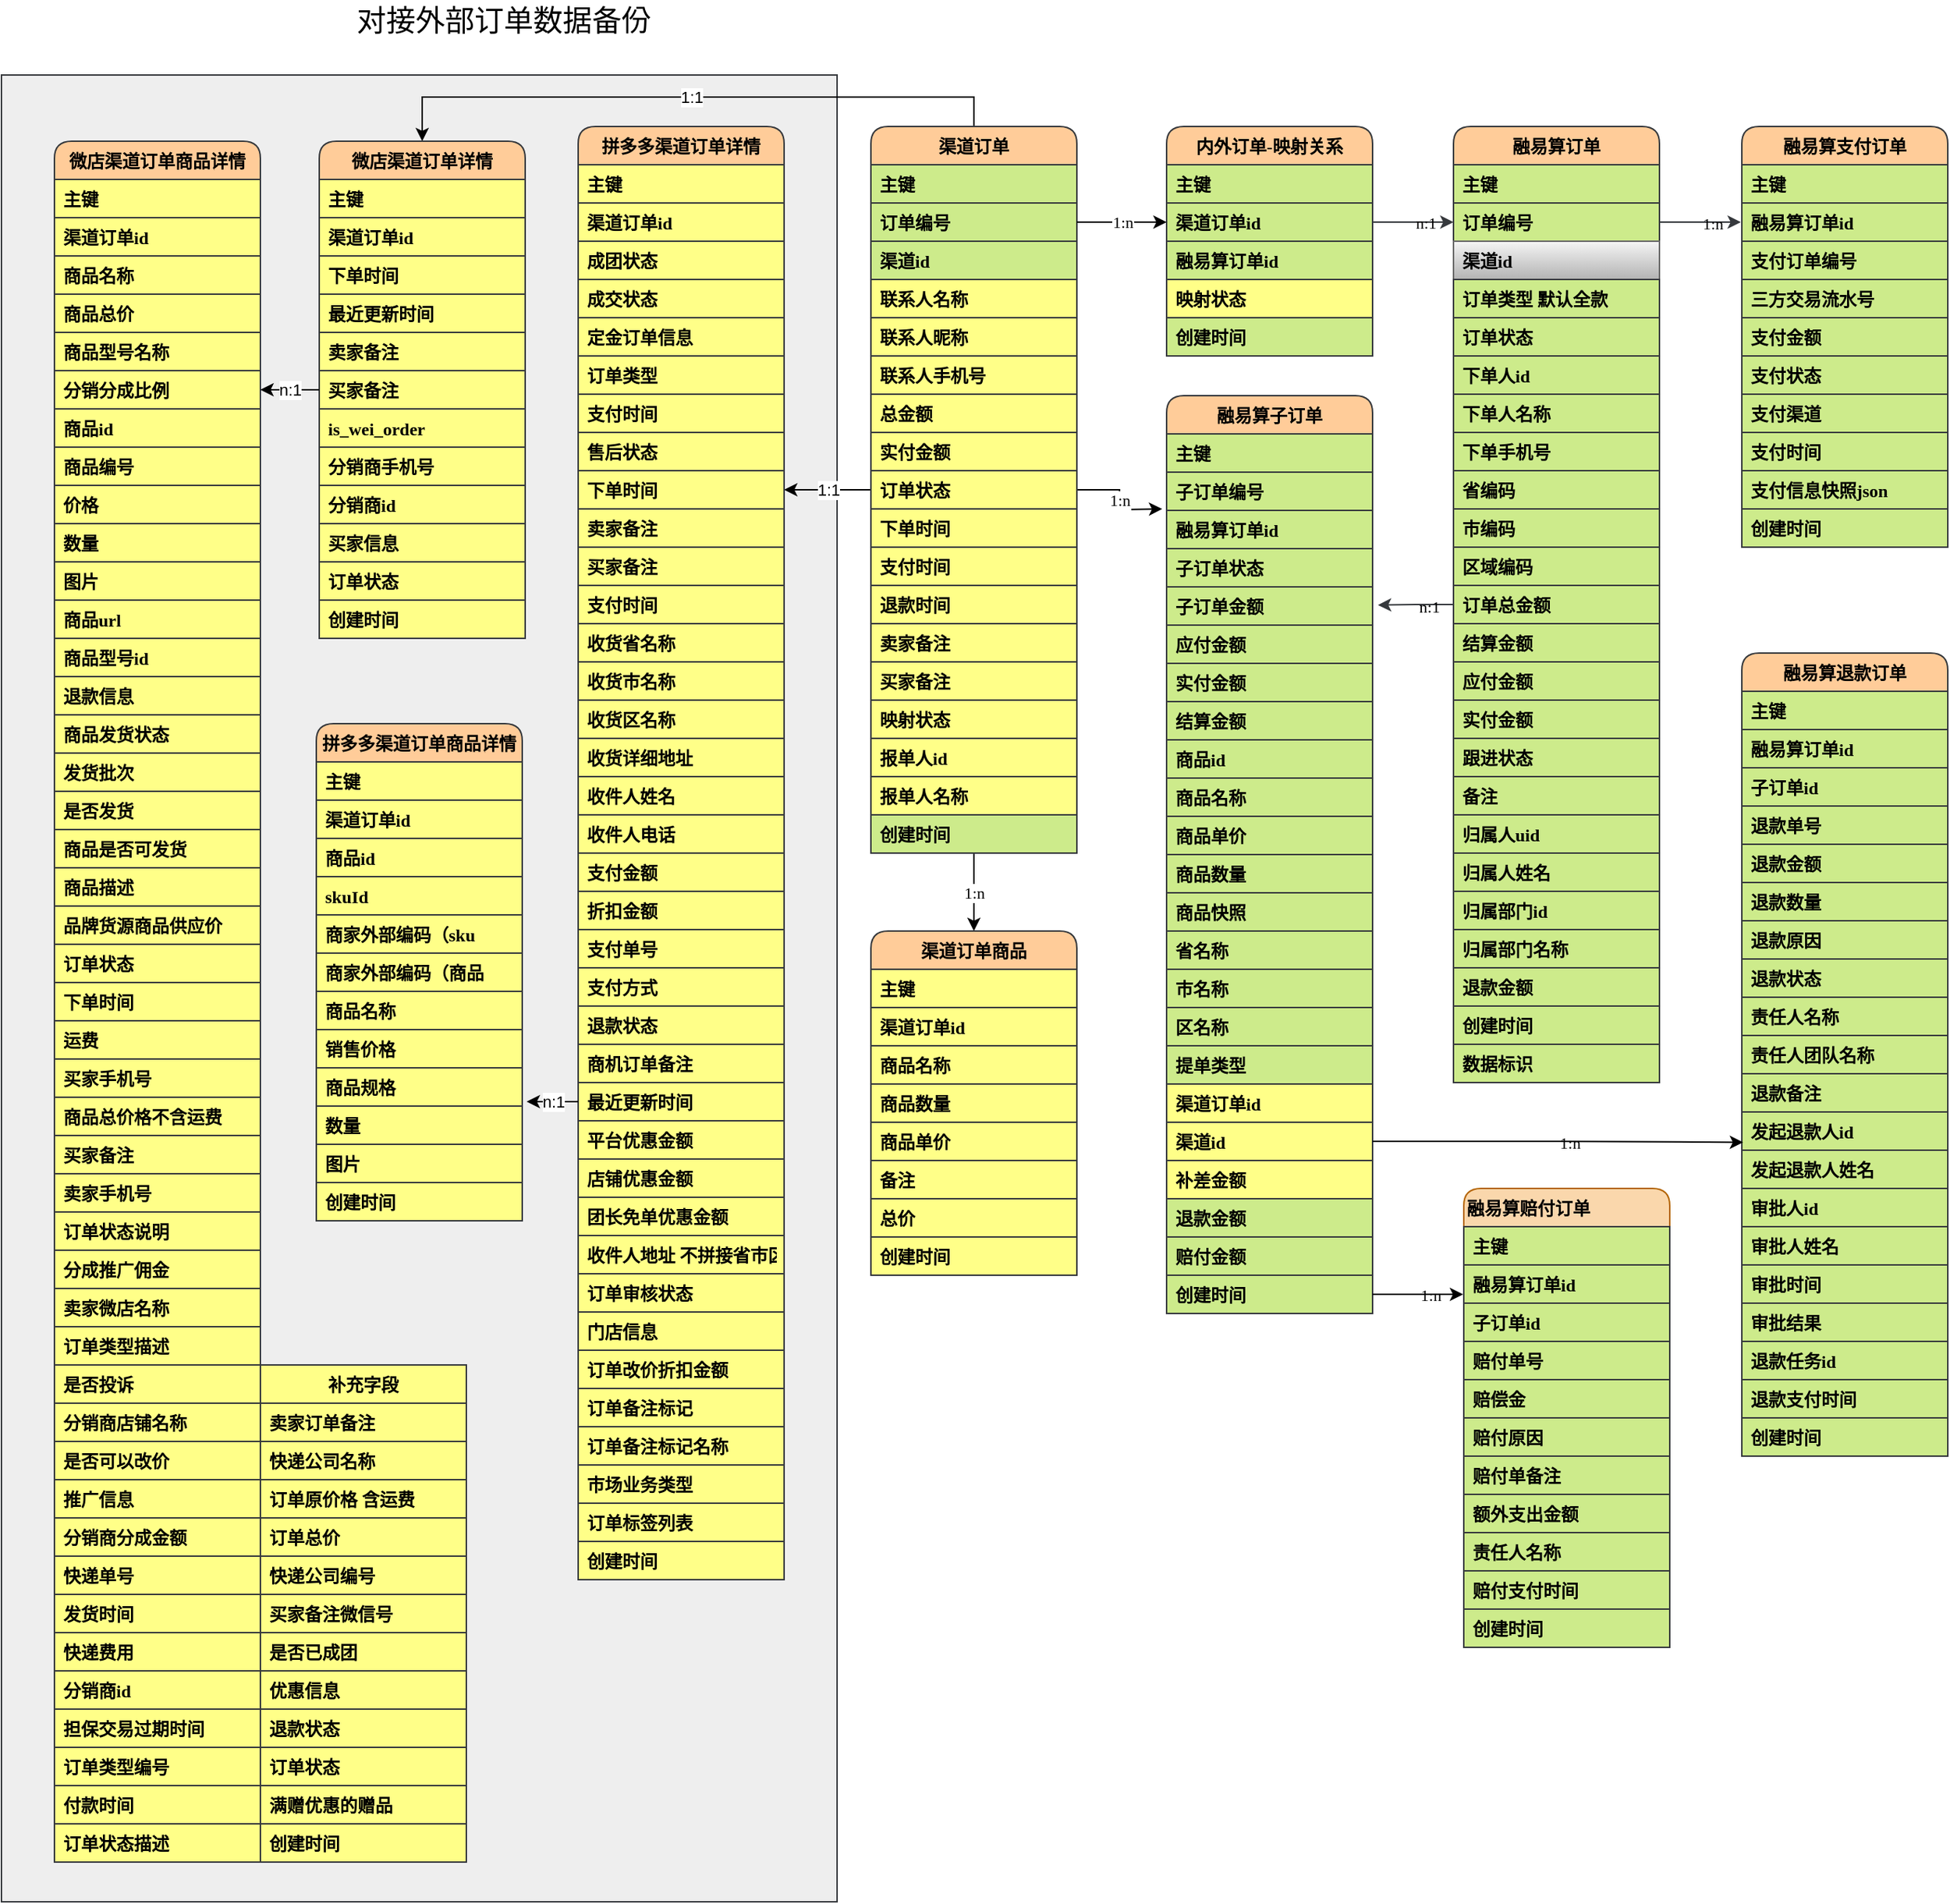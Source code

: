 <mxfile version="14.1.8" type="github">
  <diagram id="IiCy9xCzvewyzQ8KwIXT" name="第 1 页">
    <mxGraphModel dx="2473" dy="1272" grid="0" gridSize="10" guides="1" tooltips="1" connect="1" arrows="1" fold="1" page="0" pageScale="1" pageWidth="827" pageHeight="1169" math="0" shadow="0">
      <root>
        <mxCell id="0" />
        <mxCell id="1" parent="0" />
        <mxCell id="8AqbVCkvkvuXfBBKCJDS-153" value="" style="rounded=0;whiteSpace=wrap;html=1;fillColor=#eeeeee;strokeColor=#36393d;" vertex="1" parent="1">
          <mxGeometry x="-659" y="-1" width="568" height="1242" as="geometry" />
        </mxCell>
        <mxCell id="uZ23WW5BaQ2IiN3kRdAK-134" value="1:n" style="edgeStyle=orthogonalEdgeStyle;rounded=0;orthogonalLoop=1;jettySize=auto;html=1;fontFamily=Tahoma;" parent="1" source="uZ23WW5BaQ2IiN3kRdAK-1" edge="1">
          <mxGeometry relative="1" as="geometry">
            <mxPoint x="130" y="294" as="targetPoint" />
          </mxGeometry>
        </mxCell>
        <mxCell id="uZ23WW5BaQ2IiN3kRdAK-183" value="1:n" style="edgeStyle=orthogonalEdgeStyle;rounded=0;orthogonalLoop=1;jettySize=auto;html=1;exitX=0.5;exitY=1;exitDx=0;exitDy=0;entryX=0.5;entryY=0;entryDx=0;entryDy=0;fontFamily=Tahoma;" parent="1" source="uZ23WW5BaQ2IiN3kRdAK-1" target="uZ23WW5BaQ2IiN3kRdAK-33" edge="1">
          <mxGeometry relative="1" as="geometry" />
        </mxCell>
        <mxCell id="8AqbVCkvkvuXfBBKCJDS-155" value="1:1" style="edgeStyle=orthogonalEdgeStyle;rounded=0;orthogonalLoop=1;jettySize=auto;html=1;" edge="1" parent="1" source="uZ23WW5BaQ2IiN3kRdAK-1" target="8AqbVCkvkvuXfBBKCJDS-11">
          <mxGeometry relative="1" as="geometry" />
        </mxCell>
        <mxCell id="8AqbVCkvkvuXfBBKCJDS-156" value="1:1" style="edgeStyle=orthogonalEdgeStyle;rounded=0;orthogonalLoop=1;jettySize=auto;html=1;entryX=0.5;entryY=0;entryDx=0;entryDy=0;" edge="1" parent="1" source="uZ23WW5BaQ2IiN3kRdAK-1" target="8AqbVCkvkvuXfBBKCJDS-113">
          <mxGeometry relative="1" as="geometry">
            <Array as="points">
              <mxPoint x="2" y="14" />
              <mxPoint x="-373" y="14" />
            </Array>
          </mxGeometry>
        </mxCell>
        <mxCell id="uZ23WW5BaQ2IiN3kRdAK-1" value="渠道订单" style="swimlane;fontStyle=1;childLayout=stackLayout;horizontal=1;startSize=26;horizontalStack=0;resizeParent=1;resizeParentMax=0;resizeLast=0;collapsible=1;marginBottom=0;rounded=1;sketch=0;swimlaneFillColor=none;fontFamily=Tahoma;fillColor=#ffcc99;strokeColor=#36393d;" parent="1" vertex="1">
          <mxGeometry x="-68" y="34" width="140" height="494" as="geometry" />
        </mxCell>
        <mxCell id="uZ23WW5BaQ2IiN3kRdAK-28" value="主键" style="text;align=left;verticalAlign=top;spacingLeft=4;spacingRight=4;overflow=hidden;rotatable=0;points=[[0,0.5],[1,0.5]];portConstraint=eastwest;fontStyle=1;fontFamily=Tahoma;fillColor=#cdeb8b;strokeColor=#36393d;" parent="uZ23WW5BaQ2IiN3kRdAK-1" vertex="1">
          <mxGeometry y="26" width="140" height="26" as="geometry" />
        </mxCell>
        <mxCell id="uZ23WW5BaQ2IiN3kRdAK-2" value="订单编号" style="text;align=left;verticalAlign=top;spacingLeft=4;spacingRight=4;overflow=hidden;rotatable=0;points=[[0,0.5],[1,0.5]];portConstraint=eastwest;fontStyle=1;fontFamily=Tahoma;fillColor=#cdeb8b;strokeColor=#36393d;" parent="uZ23WW5BaQ2IiN3kRdAK-1" vertex="1">
          <mxGeometry y="52" width="140" height="26" as="geometry" />
        </mxCell>
        <mxCell id="uZ23WW5BaQ2IiN3kRdAK-3" value="渠道id" style="text;align=left;verticalAlign=top;spacingLeft=4;spacingRight=4;overflow=hidden;rotatable=0;points=[[0,0.5],[1,0.5]];portConstraint=eastwest;fontStyle=1;fontFamily=Tahoma;fillColor=#cdeb8b;strokeColor=#36393d;" parent="uZ23WW5BaQ2IiN3kRdAK-1" vertex="1">
          <mxGeometry y="78" width="140" height="26" as="geometry" />
        </mxCell>
        <mxCell id="uZ23WW5BaQ2IiN3kRdAK-4" value="联系人名称" style="text;align=left;verticalAlign=top;spacingLeft=4;spacingRight=4;overflow=hidden;rotatable=0;points=[[0,0.5],[1,0.5]];portConstraint=eastwest;fontStyle=1;fontFamily=Tahoma;fillColor=#ffff88;strokeColor=#36393d;" parent="uZ23WW5BaQ2IiN3kRdAK-1" vertex="1">
          <mxGeometry y="104" width="140" height="26" as="geometry" />
        </mxCell>
        <mxCell id="uZ23WW5BaQ2IiN3kRdAK-17" value="联系人昵称" style="text;align=left;verticalAlign=top;spacingLeft=4;spacingRight=4;overflow=hidden;rotatable=0;points=[[0,0.5],[1,0.5]];portConstraint=eastwest;fontStyle=1;fontFamily=Tahoma;fillColor=#ffff88;strokeColor=#36393d;" parent="uZ23WW5BaQ2IiN3kRdAK-1" vertex="1">
          <mxGeometry y="130" width="140" height="26" as="geometry" />
        </mxCell>
        <mxCell id="uZ23WW5BaQ2IiN3kRdAK-18" value="联系人手机号" style="text;align=left;verticalAlign=top;spacingLeft=4;spacingRight=4;overflow=hidden;rotatable=0;points=[[0,0.5],[1,0.5]];portConstraint=eastwest;fontStyle=1;fontFamily=Tahoma;fillColor=#ffff88;strokeColor=#36393d;" parent="uZ23WW5BaQ2IiN3kRdAK-1" vertex="1">
          <mxGeometry y="156" width="140" height="26" as="geometry" />
        </mxCell>
        <mxCell id="uZ23WW5BaQ2IiN3kRdAK-19" value="总金额" style="text;align=left;verticalAlign=top;spacingLeft=4;spacingRight=4;overflow=hidden;rotatable=0;points=[[0,0.5],[1,0.5]];portConstraint=eastwest;fontStyle=1;fontFamily=Tahoma;fillColor=#ffff88;strokeColor=#36393d;" parent="uZ23WW5BaQ2IiN3kRdAK-1" vertex="1">
          <mxGeometry y="182" width="140" height="26" as="geometry" />
        </mxCell>
        <mxCell id="uZ23WW5BaQ2IiN3kRdAK-20" value="实付金额" style="text;align=left;verticalAlign=top;spacingLeft=4;spacingRight=4;overflow=hidden;rotatable=0;points=[[0,0.5],[1,0.5]];portConstraint=eastwest;fontStyle=1;fontFamily=Tahoma;fillColor=#ffff88;strokeColor=#36393d;" parent="uZ23WW5BaQ2IiN3kRdAK-1" vertex="1">
          <mxGeometry y="208" width="140" height="26" as="geometry" />
        </mxCell>
        <mxCell id="uZ23WW5BaQ2IiN3kRdAK-21" value="订单状态" style="text;align=left;verticalAlign=top;spacingLeft=4;spacingRight=4;overflow=hidden;rotatable=0;points=[[0,0.5],[1,0.5]];portConstraint=eastwest;fontStyle=1;fontFamily=Tahoma;fillColor=#ffff88;strokeColor=#36393d;" parent="uZ23WW5BaQ2IiN3kRdAK-1" vertex="1">
          <mxGeometry y="234" width="140" height="26" as="geometry" />
        </mxCell>
        <mxCell id="uZ23WW5BaQ2IiN3kRdAK-32" value="下单时间" style="text;align=left;verticalAlign=top;spacingLeft=4;spacingRight=4;overflow=hidden;rotatable=0;points=[[0,0.5],[1,0.5]];portConstraint=eastwest;fontStyle=1;fontFamily=Tahoma;fillColor=#ffff88;strokeColor=#36393d;" parent="uZ23WW5BaQ2IiN3kRdAK-1" vertex="1">
          <mxGeometry y="260" width="140" height="26" as="geometry" />
        </mxCell>
        <mxCell id="uZ23WW5BaQ2IiN3kRdAK-22" value="支付时间" style="text;align=left;verticalAlign=top;spacingLeft=4;spacingRight=4;overflow=hidden;rotatable=0;points=[[0,0.5],[1,0.5]];portConstraint=eastwest;fontStyle=1;fontFamily=Tahoma;fillColor=#ffff88;strokeColor=#36393d;" parent="uZ23WW5BaQ2IiN3kRdAK-1" vertex="1">
          <mxGeometry y="286" width="140" height="26" as="geometry" />
        </mxCell>
        <mxCell id="uZ23WW5BaQ2IiN3kRdAK-23" value="退款时间" style="text;align=left;verticalAlign=top;spacingLeft=4;spacingRight=4;overflow=hidden;rotatable=0;points=[[0,0.5],[1,0.5]];portConstraint=eastwest;fontStyle=1;fontFamily=Tahoma;fillColor=#ffff88;strokeColor=#36393d;" parent="uZ23WW5BaQ2IiN3kRdAK-1" vertex="1">
          <mxGeometry y="312" width="140" height="26" as="geometry" />
        </mxCell>
        <mxCell id="uZ23WW5BaQ2IiN3kRdAK-24" value="卖家备注" style="text;align=left;verticalAlign=top;spacingLeft=4;spacingRight=4;overflow=hidden;rotatable=0;points=[[0,0.5],[1,0.5]];portConstraint=eastwest;fontStyle=1;fontFamily=Tahoma;fillColor=#ffff88;strokeColor=#36393d;" parent="uZ23WW5BaQ2IiN3kRdAK-1" vertex="1">
          <mxGeometry y="338" width="140" height="26" as="geometry" />
        </mxCell>
        <mxCell id="uZ23WW5BaQ2IiN3kRdAK-25" value="买家备注" style="text;align=left;verticalAlign=top;spacingLeft=4;spacingRight=4;overflow=hidden;rotatable=0;points=[[0,0.5],[1,0.5]];portConstraint=eastwest;fontStyle=1;fontFamily=Tahoma;fillColor=#ffff88;strokeColor=#36393d;" parent="uZ23WW5BaQ2IiN3kRdAK-1" vertex="1">
          <mxGeometry y="364" width="140" height="26" as="geometry" />
        </mxCell>
        <mxCell id="uZ23WW5BaQ2IiN3kRdAK-26" value="映射状态" style="text;align=left;verticalAlign=top;spacingLeft=4;spacingRight=4;overflow=hidden;rotatable=0;points=[[0,0.5],[1,0.5]];portConstraint=eastwest;fontStyle=1;fontFamily=Tahoma;fillColor=#ffff88;strokeColor=#36393d;" parent="uZ23WW5BaQ2IiN3kRdAK-1" vertex="1">
          <mxGeometry y="390" width="140" height="26" as="geometry" />
        </mxCell>
        <mxCell id="uZ23WW5BaQ2IiN3kRdAK-29" value="报单人id" style="text;align=left;verticalAlign=top;spacingLeft=4;spacingRight=4;overflow=hidden;rotatable=0;points=[[0,0.5],[1,0.5]];portConstraint=eastwest;fontStyle=1;fontFamily=Tahoma;fillColor=#ffff88;strokeColor=#36393d;" parent="uZ23WW5BaQ2IiN3kRdAK-1" vertex="1">
          <mxGeometry y="416" width="140" height="26" as="geometry" />
        </mxCell>
        <mxCell id="uZ23WW5BaQ2IiN3kRdAK-30" value="报单人名称" style="text;align=left;verticalAlign=top;spacingLeft=4;spacingRight=4;overflow=hidden;rotatable=0;points=[[0,0.5],[1,0.5]];portConstraint=eastwest;fontStyle=1;fontFamily=Tahoma;fillColor=#ffff88;strokeColor=#36393d;" parent="uZ23WW5BaQ2IiN3kRdAK-1" vertex="1">
          <mxGeometry y="442" width="140" height="26" as="geometry" />
        </mxCell>
        <mxCell id="uZ23WW5BaQ2IiN3kRdAK-136" value="创建时间" style="text;align=left;verticalAlign=top;spacingLeft=4;spacingRight=4;overflow=hidden;rotatable=0;points=[[0,0.5],[1,0.5]];portConstraint=eastwest;fontStyle=1;fontFamily=Tahoma;fillColor=#cdeb8b;strokeColor=#36393d;" parent="uZ23WW5BaQ2IiN3kRdAK-1" vertex="1">
          <mxGeometry y="468" width="140" height="26" as="geometry" />
        </mxCell>
        <mxCell id="uZ23WW5BaQ2IiN3kRdAK-33" value="渠道订单商品" style="swimlane;fontStyle=1;childLayout=stackLayout;horizontal=1;startSize=26;horizontalStack=0;resizeParent=1;resizeParentMax=0;resizeLast=0;collapsible=1;marginBottom=0;rounded=1;fontFamily=Tahoma;fillColor=#ffcc99;strokeColor=#36393d;" parent="1" vertex="1">
          <mxGeometry x="-68" y="581" width="140" height="234" as="geometry" />
        </mxCell>
        <mxCell id="uZ23WW5BaQ2IiN3kRdAK-34" value="主键" style="text;align=left;verticalAlign=top;spacingLeft=4;spacingRight=4;overflow=hidden;rotatable=0;points=[[0,0.5],[1,0.5]];portConstraint=eastwest;fontStyle=1;fontFamily=Tahoma;fillColor=#ffff88;strokeColor=#36393d;" parent="uZ23WW5BaQ2IiN3kRdAK-33" vertex="1">
          <mxGeometry y="26" width="140" height="26" as="geometry" />
        </mxCell>
        <mxCell id="uZ23WW5BaQ2IiN3kRdAK-35" value="渠道订单id" style="text;align=left;verticalAlign=top;spacingLeft=4;spacingRight=4;overflow=hidden;rotatable=0;points=[[0,0.5],[1,0.5]];portConstraint=eastwest;fontStyle=1;fontFamily=Tahoma;fillColor=#ffff88;strokeColor=#36393d;" parent="uZ23WW5BaQ2IiN3kRdAK-33" vertex="1">
          <mxGeometry y="52" width="140" height="26" as="geometry" />
        </mxCell>
        <mxCell id="uZ23WW5BaQ2IiN3kRdAK-36" value="商品名称" style="text;align=left;verticalAlign=top;spacingLeft=4;spacingRight=4;overflow=hidden;rotatable=0;points=[[0,0.5],[1,0.5]];portConstraint=eastwest;fontStyle=1;fontFamily=Tahoma;fillColor=#ffff88;strokeColor=#36393d;" parent="uZ23WW5BaQ2IiN3kRdAK-33" vertex="1">
          <mxGeometry y="78" width="140" height="26" as="geometry" />
        </mxCell>
        <mxCell id="uZ23WW5BaQ2IiN3kRdAK-37" value="商品数量" style="text;align=left;verticalAlign=top;spacingLeft=4;spacingRight=4;overflow=hidden;rotatable=0;points=[[0,0.5],[1,0.5]];portConstraint=eastwest;fontStyle=1;fontFamily=Tahoma;fillColor=#ffff88;strokeColor=#36393d;" parent="uZ23WW5BaQ2IiN3kRdAK-33" vertex="1">
          <mxGeometry y="104" width="140" height="26" as="geometry" />
        </mxCell>
        <mxCell id="uZ23WW5BaQ2IiN3kRdAK-38" value="商品单价" style="text;align=left;verticalAlign=top;spacingLeft=4;spacingRight=4;overflow=hidden;rotatable=0;points=[[0,0.5],[1,0.5]];portConstraint=eastwest;fontStyle=1;fontFamily=Tahoma;fillColor=#ffff88;strokeColor=#36393d;" parent="uZ23WW5BaQ2IiN3kRdAK-33" vertex="1">
          <mxGeometry y="130" width="140" height="26" as="geometry" />
        </mxCell>
        <mxCell id="8AqbVCkvkvuXfBBKCJDS-158" value="备注" style="text;align=left;verticalAlign=top;spacingLeft=4;spacingRight=4;overflow=hidden;rotatable=0;points=[[0,0.5],[1,0.5]];portConstraint=eastwest;fontStyle=1;fontFamily=Tahoma;fillColor=#ffff88;strokeColor=#36393d;" vertex="1" parent="uZ23WW5BaQ2IiN3kRdAK-33">
          <mxGeometry y="156" width="140" height="26" as="geometry" />
        </mxCell>
        <mxCell id="uZ23WW5BaQ2IiN3kRdAK-39" value="总价" style="text;align=left;verticalAlign=top;spacingLeft=4;spacingRight=4;overflow=hidden;rotatable=0;points=[[0,0.5],[1,0.5]];portConstraint=eastwest;fontStyle=1;fontFamily=Tahoma;fillColor=#ffff88;strokeColor=#36393d;" parent="uZ23WW5BaQ2IiN3kRdAK-33" vertex="1">
          <mxGeometry y="182" width="140" height="26" as="geometry" />
        </mxCell>
        <mxCell id="uZ23WW5BaQ2IiN3kRdAK-51" value="创建时间" style="text;align=left;verticalAlign=top;spacingLeft=4;spacingRight=4;overflow=hidden;rotatable=0;points=[[0,0.5],[1,0.5]];portConstraint=eastwest;fontStyle=1;fontFamily=Tahoma;fillColor=#ffff88;strokeColor=#36393d;" parent="uZ23WW5BaQ2IiN3kRdAK-33" vertex="1">
          <mxGeometry y="208" width="140" height="26" as="geometry" />
        </mxCell>
        <mxCell id="uZ23WW5BaQ2IiN3kRdAK-52" value="内外订单-映射关系" style="swimlane;fontStyle=1;childLayout=stackLayout;horizontal=1;startSize=26;horizontalStack=0;resizeParent=1;resizeParentMax=0;resizeLast=0;collapsible=1;marginBottom=0;rounded=1;fontFamily=Tahoma;fillColor=#ffcc99;strokeColor=#36393d;align=center;labelBackgroundColor=none;labelBorderColor=none;shadow=0;" parent="1" vertex="1">
          <mxGeometry x="133" y="34" width="140" height="156" as="geometry" />
        </mxCell>
        <mxCell id="uZ23WW5BaQ2IiN3kRdAK-53" value="主键" style="text;align=left;verticalAlign=top;spacingLeft=4;spacingRight=4;overflow=hidden;rotatable=0;points=[[0,0.5],[1,0.5]];portConstraint=eastwest;fontStyle=1;fontFamily=Tahoma;fillColor=#cdeb8b;strokeColor=#36393d;labelBackgroundColor=none;labelBorderColor=none;shadow=0;" parent="uZ23WW5BaQ2IiN3kRdAK-52" vertex="1">
          <mxGeometry y="26" width="140" height="26" as="geometry" />
        </mxCell>
        <mxCell id="uZ23WW5BaQ2IiN3kRdAK-54" value="渠道订单id" style="text;align=left;verticalAlign=top;spacingLeft=4;spacingRight=4;overflow=hidden;rotatable=0;points=[[0,0.5],[1,0.5]];portConstraint=eastwest;fontStyle=1;fontFamily=Tahoma;fillColor=#cdeb8b;strokeColor=#36393d;labelBackgroundColor=none;labelBorderColor=none;shadow=0;" parent="uZ23WW5BaQ2IiN3kRdAK-52" vertex="1">
          <mxGeometry y="52" width="140" height="26" as="geometry" />
        </mxCell>
        <mxCell id="uZ23WW5BaQ2IiN3kRdAK-55" value="融易算订单id" style="text;align=left;verticalAlign=top;spacingLeft=4;spacingRight=4;overflow=hidden;rotatable=0;points=[[0,0.5],[1,0.5]];portConstraint=eastwest;fontStyle=1;fontFamily=Tahoma;fillColor=#cdeb8b;strokeColor=#36393d;labelBackgroundColor=none;labelBorderColor=none;shadow=0;" parent="uZ23WW5BaQ2IiN3kRdAK-52" vertex="1">
          <mxGeometry y="78" width="140" height="26" as="geometry" />
        </mxCell>
        <mxCell id="8AqbVCkvkvuXfBBKCJDS-25" value="映射状态" style="text;align=left;verticalAlign=top;spacingLeft=4;spacingRight=4;overflow=hidden;rotatable=0;points=[[0,0.5],[1,0.5]];portConstraint=eastwest;fontStyle=1;fontFamily=Tahoma;fillColor=#ffff88;strokeColor=#36393d;labelBackgroundColor=none;labelBorderColor=none;shadow=0;" vertex="1" parent="uZ23WW5BaQ2IiN3kRdAK-52">
          <mxGeometry y="104" width="140" height="26" as="geometry" />
        </mxCell>
        <mxCell id="uZ23WW5BaQ2IiN3kRdAK-60" value="创建时间" style="text;align=left;verticalAlign=top;spacingLeft=4;spacingRight=4;overflow=hidden;rotatable=0;points=[[0,0.5],[1,0.5]];portConstraint=eastwest;fontStyle=1;fontFamily=Tahoma;fillColor=#cdeb8b;strokeColor=#36393d;labelBackgroundColor=none;labelBorderColor=none;shadow=0;" parent="uZ23WW5BaQ2IiN3kRdAK-52" vertex="1">
          <mxGeometry y="130" width="140" height="26" as="geometry" />
        </mxCell>
        <mxCell id="uZ23WW5BaQ2IiN3kRdAK-62" value="1:n" style="edgeStyle=orthogonalEdgeStyle;rounded=0;orthogonalLoop=1;jettySize=auto;html=1;exitX=1;exitY=0.5;exitDx=0;exitDy=0;fontFamily=Tahoma;" parent="1" source="uZ23WW5BaQ2IiN3kRdAK-2" target="uZ23WW5BaQ2IiN3kRdAK-54" edge="1">
          <mxGeometry relative="1" as="geometry" />
        </mxCell>
        <mxCell id="uZ23WW5BaQ2IiN3kRdAK-135" value="n:1" style="edgeStyle=orthogonalEdgeStyle;rounded=0;orthogonalLoop=1;jettySize=auto;exitX=0;exitY=0.5;exitDx=0;exitDy=0;fontFamily=Tahoma;fillColor=#cdeb8b;strokeColor=#36393d;fontStyle=0;align=left;labelBackgroundColor=none;labelBorderColor=none;shadow=0;" parent="1" source="uZ23WW5BaQ2IiN3kRdAK-63" edge="1">
          <mxGeometry relative="1" as="geometry">
            <mxPoint x="276.667" y="359.333" as="targetPoint" />
          </mxGeometry>
        </mxCell>
        <mxCell id="uZ23WW5BaQ2IiN3kRdAK-63" value="融易算订单" style="swimlane;fontStyle=1;childLayout=stackLayout;horizontal=1;startSize=26;horizontalStack=0;resizeParent=1;resizeParentMax=0;resizeLast=0;collapsible=1;marginBottom=0;rounded=1;sketch=0;swimlaneFillColor=none;fontFamily=Tahoma;fillColor=#ffcc99;strokeColor=#36393d;align=center;labelBackgroundColor=none;labelBorderColor=none;shadow=0;" parent="1" vertex="1">
          <mxGeometry x="328" y="34" width="140" height="650" as="geometry" />
        </mxCell>
        <mxCell id="uZ23WW5BaQ2IiN3kRdAK-64" value="主键" style="text;align=left;verticalAlign=top;spacingLeft=4;spacingRight=4;overflow=hidden;rotatable=0;points=[[0,0.5],[1,0.5]];portConstraint=eastwest;fontStyle=1;fontFamily=Tahoma;fillColor=#cdeb8b;strokeColor=#36393d;labelBackgroundColor=none;labelBorderColor=none;shadow=0;" parent="uZ23WW5BaQ2IiN3kRdAK-63" vertex="1">
          <mxGeometry y="26" width="140" height="26" as="geometry" />
        </mxCell>
        <mxCell id="uZ23WW5BaQ2IiN3kRdAK-65" value="订单编号" style="text;align=left;verticalAlign=top;spacingLeft=4;spacingRight=4;overflow=hidden;rotatable=0;points=[[0,0.5],[1,0.5]];portConstraint=eastwest;fontStyle=1;fontFamily=Tahoma;fillColor=#cdeb8b;strokeColor=#36393d;labelBackgroundColor=none;labelBorderColor=none;shadow=0;" parent="uZ23WW5BaQ2IiN3kRdAK-63" vertex="1">
          <mxGeometry y="52" width="140" height="26" as="geometry" />
        </mxCell>
        <mxCell id="uZ23WW5BaQ2IiN3kRdAK-66" value="渠道id" style="text;align=left;verticalAlign=top;spacingLeft=4;spacingRight=4;overflow=hidden;rotatable=0;points=[[0,0.5],[1,0.5]];portConstraint=eastwest;fontStyle=1;fontFamily=Tahoma;fillColor=#f5f5f5;strokeColor=#666666;labelBackgroundColor=none;labelBorderColor=none;shadow=0;gradientColor=#b3b3b3;" parent="uZ23WW5BaQ2IiN3kRdAK-63" vertex="1">
          <mxGeometry y="78" width="140" height="26" as="geometry" />
        </mxCell>
        <mxCell id="uZ23WW5BaQ2IiN3kRdAK-67" value="订单类型 默认全款" style="text;align=left;verticalAlign=top;spacingLeft=4;spacingRight=4;overflow=hidden;rotatable=0;points=[[0,0.5],[1,0.5]];portConstraint=eastwest;fontStyle=1;fontFamily=Tahoma;fillColor=#cdeb8b;strokeColor=#36393d;labelBackgroundColor=none;labelBorderColor=none;shadow=0;" parent="uZ23WW5BaQ2IiN3kRdAK-63" vertex="1">
          <mxGeometry y="104" width="140" height="26" as="geometry" />
        </mxCell>
        <mxCell id="uZ23WW5BaQ2IiN3kRdAK-69" value="订单状态" style="text;align=left;verticalAlign=top;spacingLeft=4;spacingRight=4;overflow=hidden;rotatable=0;points=[[0,0.5],[1,0.5]];portConstraint=eastwest;fontStyle=1;fontFamily=Tahoma;fillColor=#cdeb8b;strokeColor=#36393d;labelBackgroundColor=none;labelBorderColor=none;shadow=0;" parent="uZ23WW5BaQ2IiN3kRdAK-63" vertex="1">
          <mxGeometry y="130" width="140" height="26" as="geometry" />
        </mxCell>
        <mxCell id="uZ23WW5BaQ2IiN3kRdAK-70" value="下单人id" style="text;align=left;verticalAlign=top;spacingLeft=4;spacingRight=4;overflow=hidden;rotatable=0;points=[[0,0.5],[1,0.5]];portConstraint=eastwest;fontStyle=1;fontFamily=Tahoma;fillColor=#cdeb8b;strokeColor=#36393d;labelBackgroundColor=none;labelBorderColor=none;shadow=0;" parent="uZ23WW5BaQ2IiN3kRdAK-63" vertex="1">
          <mxGeometry y="156" width="140" height="26" as="geometry" />
        </mxCell>
        <mxCell id="uZ23WW5BaQ2IiN3kRdAK-71" value="下单人名称" style="text;align=left;verticalAlign=top;spacingLeft=4;spacingRight=4;overflow=hidden;rotatable=0;points=[[0,0.5],[1,0.5]];portConstraint=eastwest;fontStyle=1;fontFamily=Tahoma;fillColor=#cdeb8b;strokeColor=#36393d;labelBackgroundColor=none;labelBorderColor=none;shadow=0;" parent="uZ23WW5BaQ2IiN3kRdAK-63" vertex="1">
          <mxGeometry y="182" width="140" height="26" as="geometry" />
        </mxCell>
        <mxCell id="uZ23WW5BaQ2IiN3kRdAK-72" value="下单手机号" style="text;align=left;verticalAlign=top;spacingLeft=4;spacingRight=4;overflow=hidden;rotatable=0;points=[[0,0.5],[1,0.5]];portConstraint=eastwest;fontStyle=1;fontFamily=Tahoma;fillColor=#cdeb8b;strokeColor=#36393d;labelBackgroundColor=none;labelBorderColor=none;shadow=0;" parent="uZ23WW5BaQ2IiN3kRdAK-63" vertex="1">
          <mxGeometry y="208" width="140" height="26" as="geometry" />
        </mxCell>
        <mxCell id="uZ23WW5BaQ2IiN3kRdAK-73" value="省编码" style="text;align=left;verticalAlign=top;spacingLeft=4;spacingRight=4;overflow=hidden;rotatable=0;points=[[0,0.5],[1,0.5]];portConstraint=eastwest;fontStyle=1;fontFamily=Tahoma;fillColor=#cdeb8b;strokeColor=#36393d;labelBackgroundColor=none;labelBorderColor=none;shadow=0;" parent="uZ23WW5BaQ2IiN3kRdAK-63" vertex="1">
          <mxGeometry y="234" width="140" height="26" as="geometry" />
        </mxCell>
        <mxCell id="uZ23WW5BaQ2IiN3kRdAK-74" value="市编码" style="text;align=left;verticalAlign=top;spacingLeft=4;spacingRight=4;overflow=hidden;rotatable=0;points=[[0,0.5],[1,0.5]];portConstraint=eastwest;fontStyle=1;fontFamily=Tahoma;fillColor=#cdeb8b;strokeColor=#36393d;labelBackgroundColor=none;labelBorderColor=none;shadow=0;" parent="uZ23WW5BaQ2IiN3kRdAK-63" vertex="1">
          <mxGeometry y="260" width="140" height="26" as="geometry" />
        </mxCell>
        <mxCell id="uZ23WW5BaQ2IiN3kRdAK-75" value="区域编码" style="text;align=left;verticalAlign=top;spacingLeft=4;spacingRight=4;overflow=hidden;rotatable=0;points=[[0,0.5],[1,0.5]];portConstraint=eastwest;fontStyle=1;fontFamily=Tahoma;fillColor=#cdeb8b;strokeColor=#36393d;labelBackgroundColor=none;labelBorderColor=none;shadow=0;" parent="uZ23WW5BaQ2IiN3kRdAK-63" vertex="1">
          <mxGeometry y="286" width="140" height="26" as="geometry" />
        </mxCell>
        <mxCell id="uZ23WW5BaQ2IiN3kRdAK-76" value="订单总金额" style="text;align=left;verticalAlign=top;spacingLeft=4;spacingRight=4;overflow=hidden;rotatable=0;points=[[0,0.5],[1,0.5]];portConstraint=eastwest;fontStyle=1;fontFamily=Tahoma;fillColor=#cdeb8b;strokeColor=#36393d;labelBackgroundColor=none;labelBorderColor=none;shadow=0;" parent="uZ23WW5BaQ2IiN3kRdAK-63" vertex="1">
          <mxGeometry y="312" width="140" height="26" as="geometry" />
        </mxCell>
        <mxCell id="uZ23WW5BaQ2IiN3kRdAK-77" value="结算金额" style="text;align=left;verticalAlign=top;spacingLeft=4;spacingRight=4;overflow=hidden;rotatable=0;points=[[0,0.5],[1,0.5]];portConstraint=eastwest;fontStyle=1;fontFamily=Tahoma;fillColor=#cdeb8b;strokeColor=#36393d;labelBackgroundColor=none;labelBorderColor=none;shadow=0;" parent="uZ23WW5BaQ2IiN3kRdAK-63" vertex="1">
          <mxGeometry y="338" width="140" height="26" as="geometry" />
        </mxCell>
        <mxCell id="uZ23WW5BaQ2IiN3kRdAK-78" value="应付金额" style="text;align=left;verticalAlign=top;spacingLeft=4;spacingRight=4;overflow=hidden;rotatable=0;points=[[0,0.5],[1,0.5]];portConstraint=eastwest;fontStyle=1;fontFamily=Tahoma;fillColor=#cdeb8b;strokeColor=#36393d;labelBackgroundColor=none;labelBorderColor=none;shadow=0;" parent="uZ23WW5BaQ2IiN3kRdAK-63" vertex="1">
          <mxGeometry y="364" width="140" height="26" as="geometry" />
        </mxCell>
        <mxCell id="uZ23WW5BaQ2IiN3kRdAK-79" value="实付金额" style="text;align=left;verticalAlign=top;spacingLeft=4;spacingRight=4;overflow=hidden;rotatable=0;points=[[0,0.5],[1,0.5]];portConstraint=eastwest;fontStyle=1;fontFamily=Tahoma;fillColor=#cdeb8b;strokeColor=#36393d;labelBackgroundColor=none;labelBorderColor=none;shadow=0;" parent="uZ23WW5BaQ2IiN3kRdAK-63" vertex="1">
          <mxGeometry y="390" width="140" height="26" as="geometry" />
        </mxCell>
        <mxCell id="uZ23WW5BaQ2IiN3kRdAK-80" value="跟进状态" style="text;align=left;verticalAlign=top;spacingLeft=4;spacingRight=4;overflow=hidden;rotatable=0;points=[[0,0.5],[1,0.5]];portConstraint=eastwest;fontStyle=1;fontFamily=Tahoma;fillColor=#cdeb8b;strokeColor=#36393d;labelBackgroundColor=none;labelBorderColor=none;shadow=0;" parent="uZ23WW5BaQ2IiN3kRdAK-63" vertex="1">
          <mxGeometry y="416" width="140" height="26" as="geometry" />
        </mxCell>
        <mxCell id="uZ23WW5BaQ2IiN3kRdAK-81" value="备注" style="text;align=left;verticalAlign=top;spacingLeft=4;spacingRight=4;overflow=hidden;rotatable=0;points=[[0,0.5],[1,0.5]];portConstraint=eastwest;fontStyle=1;fontFamily=Tahoma;fillColor=#cdeb8b;strokeColor=#36393d;labelBackgroundColor=none;labelBorderColor=none;shadow=0;" parent="uZ23WW5BaQ2IiN3kRdAK-63" vertex="1">
          <mxGeometry y="442" width="140" height="26" as="geometry" />
        </mxCell>
        <mxCell id="uZ23WW5BaQ2IiN3kRdAK-101" value="归属人uid" style="text;align=left;verticalAlign=top;spacingLeft=4;spacingRight=4;overflow=hidden;rotatable=0;points=[[0,0.5],[1,0.5]];portConstraint=eastwest;fontStyle=1;fontFamily=Tahoma;fillColor=#cdeb8b;strokeColor=#36393d;labelBackgroundColor=none;labelBorderColor=none;shadow=0;" parent="uZ23WW5BaQ2IiN3kRdAK-63" vertex="1">
          <mxGeometry y="468" width="140" height="26" as="geometry" />
        </mxCell>
        <mxCell id="uZ23WW5BaQ2IiN3kRdAK-102" value="归属人姓名" style="text;align=left;verticalAlign=top;spacingLeft=4;spacingRight=4;overflow=hidden;rotatable=0;points=[[0,0.5],[1,0.5]];portConstraint=eastwest;fontStyle=1;fontFamily=Tahoma;fillColor=#cdeb8b;strokeColor=#36393d;labelBackgroundColor=none;labelBorderColor=none;shadow=0;" parent="uZ23WW5BaQ2IiN3kRdAK-63" vertex="1">
          <mxGeometry y="494" width="140" height="26" as="geometry" />
        </mxCell>
        <mxCell id="uZ23WW5BaQ2IiN3kRdAK-103" value="归属部门id" style="text;align=left;verticalAlign=top;spacingLeft=4;spacingRight=4;overflow=hidden;rotatable=0;points=[[0,0.5],[1,0.5]];portConstraint=eastwest;fontStyle=1;fontFamily=Tahoma;fillColor=#cdeb8b;strokeColor=#36393d;labelBackgroundColor=none;labelBorderColor=none;shadow=0;" parent="uZ23WW5BaQ2IiN3kRdAK-63" vertex="1">
          <mxGeometry y="520" width="140" height="26" as="geometry" />
        </mxCell>
        <mxCell id="uZ23WW5BaQ2IiN3kRdAK-104" value="归属部门名称" style="text;align=left;verticalAlign=top;spacingLeft=4;spacingRight=4;overflow=hidden;rotatable=0;points=[[0,0.5],[1,0.5]];portConstraint=eastwest;fontStyle=1;fontFamily=Tahoma;fillColor=#cdeb8b;strokeColor=#36393d;labelBackgroundColor=none;labelBorderColor=none;shadow=0;" parent="uZ23WW5BaQ2IiN3kRdAK-63" vertex="1">
          <mxGeometry y="546" width="140" height="26" as="geometry" />
        </mxCell>
        <mxCell id="uZ23WW5BaQ2IiN3kRdAK-105" value="退款金额" style="text;align=left;verticalAlign=top;spacingLeft=4;spacingRight=4;overflow=hidden;rotatable=0;points=[[0,0.5],[1,0.5]];portConstraint=eastwest;fontStyle=1;fontFamily=Tahoma;fillColor=#cdeb8b;strokeColor=#36393d;labelBackgroundColor=none;labelBorderColor=none;shadow=0;" parent="uZ23WW5BaQ2IiN3kRdAK-63" vertex="1">
          <mxGeometry y="572" width="140" height="26" as="geometry" />
        </mxCell>
        <mxCell id="uZ23WW5BaQ2IiN3kRdAK-106" value="创建时间" style="text;align=left;verticalAlign=top;spacingLeft=4;spacingRight=4;overflow=hidden;rotatable=0;points=[[0,0.5],[1,0.5]];portConstraint=eastwest;fontStyle=1;fontFamily=Tahoma;fillColor=#cdeb8b;strokeColor=#36393d;labelBackgroundColor=none;labelBorderColor=none;shadow=0;" parent="uZ23WW5BaQ2IiN3kRdAK-63" vertex="1">
          <mxGeometry y="598" width="140" height="26" as="geometry" />
        </mxCell>
        <mxCell id="uZ23WW5BaQ2IiN3kRdAK-107" value="数据标识" style="text;align=left;verticalAlign=top;spacingLeft=4;spacingRight=4;overflow=hidden;rotatable=0;points=[[0,0.5],[1,0.5]];portConstraint=eastwest;fontStyle=1;fontFamily=Tahoma;fillColor=#cdeb8b;strokeColor=#36393d;labelBackgroundColor=none;labelBorderColor=none;shadow=0;" parent="uZ23WW5BaQ2IiN3kRdAK-63" vertex="1">
          <mxGeometry y="624" width="140" height="26" as="geometry" />
        </mxCell>
        <mxCell id="uZ23WW5BaQ2IiN3kRdAK-109" value="n:1" style="edgeStyle=orthogonalEdgeStyle;rounded=0;orthogonalLoop=1;jettySize=auto;entryX=0;entryY=0.5;entryDx=0;entryDy=0;fontFamily=Tahoma;fillColor=#cdeb8b;strokeColor=#36393d;fontStyle=0;align=left;labelBackgroundColor=none;labelBorderColor=none;shadow=0;" parent="1" source="uZ23WW5BaQ2IiN3kRdAK-54" target="uZ23WW5BaQ2IiN3kRdAK-65" edge="1">
          <mxGeometry relative="1" as="geometry" />
        </mxCell>
        <mxCell id="uZ23WW5BaQ2IiN3kRdAK-110" value="融易算子订单" style="swimlane;fontStyle=1;childLayout=stackLayout;horizontal=1;startSize=26;horizontalStack=0;resizeParent=1;resizeParentMax=0;resizeLast=0;collapsible=1;marginBottom=0;rounded=1;fontFamily=Tahoma;fillColor=#ffcc99;strokeColor=#36393d;align=center;labelBackgroundColor=none;labelBorderColor=none;shadow=0;" parent="1" vertex="1">
          <mxGeometry x="133" y="217" width="140" height="624" as="geometry" />
        </mxCell>
        <mxCell id="uZ23WW5BaQ2IiN3kRdAK-111" value="主键" style="text;align=left;verticalAlign=top;spacingLeft=4;spacingRight=4;overflow=hidden;rotatable=0;points=[[0,0.5],[1,0.5]];portConstraint=eastwest;fontStyle=1;fontFamily=Tahoma;fillColor=#cdeb8b;strokeColor=#36393d;labelBackgroundColor=none;labelBorderColor=none;shadow=0;" parent="uZ23WW5BaQ2IiN3kRdAK-110" vertex="1">
          <mxGeometry y="26" width="140" height="26" as="geometry" />
        </mxCell>
        <mxCell id="uZ23WW5BaQ2IiN3kRdAK-112" value="子订单编号" style="text;align=left;verticalAlign=top;spacingLeft=4;spacingRight=4;overflow=hidden;rotatable=0;points=[[0,0.5],[1,0.5]];portConstraint=eastwest;fontStyle=1;fontFamily=Tahoma;fillColor=#cdeb8b;strokeColor=#36393d;labelBackgroundColor=none;labelBorderColor=none;shadow=0;" parent="uZ23WW5BaQ2IiN3kRdAK-110" vertex="1">
          <mxGeometry y="52" width="140" height="26" as="geometry" />
        </mxCell>
        <mxCell id="uZ23WW5BaQ2IiN3kRdAK-113" value="融易算订单id" style="text;align=left;verticalAlign=top;spacingLeft=4;spacingRight=4;overflow=hidden;rotatable=0;points=[[0,0.5],[1,0.5]];portConstraint=eastwest;fontStyle=1;fontFamily=Tahoma;fillColor=#cdeb8b;strokeColor=#36393d;labelBackgroundColor=none;labelBorderColor=none;shadow=0;" parent="uZ23WW5BaQ2IiN3kRdAK-110" vertex="1">
          <mxGeometry y="78" width="140" height="26" as="geometry" />
        </mxCell>
        <mxCell id="uZ23WW5BaQ2IiN3kRdAK-114" value="子订单状态" style="text;align=left;verticalAlign=top;spacingLeft=4;spacingRight=4;overflow=hidden;rotatable=0;points=[[0,0.5],[1,0.5]];portConstraint=eastwest;fontStyle=1;fontFamily=Tahoma;fillColor=#cdeb8b;strokeColor=#36393d;labelBackgroundColor=none;labelBorderColor=none;shadow=0;" parent="uZ23WW5BaQ2IiN3kRdAK-110" vertex="1">
          <mxGeometry y="104" width="140" height="26" as="geometry" />
        </mxCell>
        <mxCell id="uZ23WW5BaQ2IiN3kRdAK-115" value="子订单金额" style="text;align=left;verticalAlign=top;spacingLeft=4;spacingRight=4;overflow=hidden;rotatable=0;points=[[0,0.5],[1,0.5]];portConstraint=eastwest;fontStyle=1;fontFamily=Tahoma;fillColor=#cdeb8b;strokeColor=#36393d;labelBackgroundColor=none;labelBorderColor=none;shadow=0;" parent="uZ23WW5BaQ2IiN3kRdAK-110" vertex="1">
          <mxGeometry y="130" width="140" height="26" as="geometry" />
        </mxCell>
        <mxCell id="uZ23WW5BaQ2IiN3kRdAK-116" value="应付金额" style="text;align=left;verticalAlign=top;spacingLeft=4;spacingRight=4;overflow=hidden;rotatable=0;points=[[0,0.5],[1,0.5]];portConstraint=eastwest;fontStyle=1;fontFamily=Tahoma;fillColor=#cdeb8b;strokeColor=#36393d;labelBackgroundColor=none;labelBorderColor=none;shadow=0;" parent="uZ23WW5BaQ2IiN3kRdAK-110" vertex="1">
          <mxGeometry y="156" width="140" height="26" as="geometry" />
        </mxCell>
        <mxCell id="uZ23WW5BaQ2IiN3kRdAK-117" value="实付金额" style="text;align=left;verticalAlign=top;spacingLeft=4;spacingRight=4;overflow=hidden;rotatable=0;points=[[0,0.5],[1,0.5]];portConstraint=eastwest;fontStyle=1;fontFamily=Tahoma;fillColor=#cdeb8b;strokeColor=#36393d;labelBackgroundColor=none;labelBorderColor=none;shadow=0;" parent="uZ23WW5BaQ2IiN3kRdAK-110" vertex="1">
          <mxGeometry y="182" width="140" height="26" as="geometry" />
        </mxCell>
        <mxCell id="uZ23WW5BaQ2IiN3kRdAK-118" value="结算金额" style="text;align=left;verticalAlign=top;spacingLeft=4;spacingRight=4;overflow=hidden;rotatable=0;points=[[0,0.5],[1,0.5]];portConstraint=eastwest;fontStyle=1;fontFamily=Tahoma;fillColor=#cdeb8b;strokeColor=#36393d;labelBackgroundColor=none;labelBorderColor=none;shadow=0;" parent="uZ23WW5BaQ2IiN3kRdAK-110" vertex="1">
          <mxGeometry y="208" width="140" height="26" as="geometry" />
        </mxCell>
        <mxCell id="uZ23WW5BaQ2IiN3kRdAK-119" value="商品id" style="text;align=left;verticalAlign=top;spacingLeft=4;spacingRight=4;overflow=hidden;rotatable=0;points=[[0,0.5],[1,0.5]];portConstraint=eastwest;fontStyle=1;fontFamily=Tahoma;fillColor=#cdeb8b;strokeColor=#36393d;labelBackgroundColor=none;labelBorderColor=none;shadow=0;" parent="uZ23WW5BaQ2IiN3kRdAK-110" vertex="1">
          <mxGeometry y="234" width="140" height="26" as="geometry" />
        </mxCell>
        <mxCell id="uZ23WW5BaQ2IiN3kRdAK-120" value="商品名称" style="text;align=left;verticalAlign=top;spacingLeft=4;spacingRight=4;overflow=hidden;rotatable=0;points=[[0,0.5],[1,0.5]];portConstraint=eastwest;fontStyle=1;fontFamily=Tahoma;fillColor=#cdeb8b;strokeColor=#36393d;labelBackgroundColor=none;labelBorderColor=none;shadow=0;" parent="uZ23WW5BaQ2IiN3kRdAK-110" vertex="1">
          <mxGeometry y="260" width="140" height="26" as="geometry" />
        </mxCell>
        <mxCell id="uZ23WW5BaQ2IiN3kRdAK-121" value="商品单价" style="text;align=left;verticalAlign=top;spacingLeft=4;spacingRight=4;overflow=hidden;rotatable=0;points=[[0,0.5],[1,0.5]];portConstraint=eastwest;fontStyle=1;fontFamily=Tahoma;fillColor=#cdeb8b;strokeColor=#36393d;labelBackgroundColor=none;labelBorderColor=none;shadow=0;" parent="uZ23WW5BaQ2IiN3kRdAK-110" vertex="1">
          <mxGeometry y="286" width="140" height="26" as="geometry" />
        </mxCell>
        <mxCell id="uZ23WW5BaQ2IiN3kRdAK-122" value="商品数量" style="text;align=left;verticalAlign=top;spacingLeft=4;spacingRight=4;overflow=hidden;rotatable=0;points=[[0,0.5],[1,0.5]];portConstraint=eastwest;fontStyle=1;fontFamily=Tahoma;fillColor=#cdeb8b;strokeColor=#36393d;labelBackgroundColor=none;labelBorderColor=none;shadow=0;" parent="uZ23WW5BaQ2IiN3kRdAK-110" vertex="1">
          <mxGeometry y="312" width="140" height="26" as="geometry" />
        </mxCell>
        <mxCell id="uZ23WW5BaQ2IiN3kRdAK-123" value="商品快照" style="text;align=left;verticalAlign=top;spacingLeft=4;spacingRight=4;overflow=hidden;rotatable=0;points=[[0,0.5],[1,0.5]];portConstraint=eastwest;fontStyle=1;fontFamily=Tahoma;fillColor=#cdeb8b;strokeColor=#36393d;labelBackgroundColor=none;labelBorderColor=none;shadow=0;" parent="uZ23WW5BaQ2IiN3kRdAK-110" vertex="1">
          <mxGeometry y="338" width="140" height="26" as="geometry" />
        </mxCell>
        <mxCell id="uZ23WW5BaQ2IiN3kRdAK-124" value="省名称" style="text;align=left;verticalAlign=top;spacingLeft=4;spacingRight=4;overflow=hidden;rotatable=0;points=[[0,0.5],[1,0.5]];portConstraint=eastwest;fontStyle=1;fontFamily=Tahoma;fillColor=#cdeb8b;strokeColor=#36393d;labelBackgroundColor=none;labelBorderColor=none;shadow=0;" parent="uZ23WW5BaQ2IiN3kRdAK-110" vertex="1">
          <mxGeometry y="364" width="140" height="26" as="geometry" />
        </mxCell>
        <mxCell id="uZ23WW5BaQ2IiN3kRdAK-125" value="市名称" style="text;align=left;verticalAlign=top;spacingLeft=4;spacingRight=4;overflow=hidden;rotatable=0;points=[[0,0.5],[1,0.5]];portConstraint=eastwest;fontStyle=1;fontFamily=Tahoma;fillColor=#cdeb8b;strokeColor=#36393d;labelBackgroundColor=none;labelBorderColor=none;shadow=0;" parent="uZ23WW5BaQ2IiN3kRdAK-110" vertex="1">
          <mxGeometry y="390" width="140" height="26" as="geometry" />
        </mxCell>
        <mxCell id="uZ23WW5BaQ2IiN3kRdAK-126" value="区名称" style="text;align=left;verticalAlign=top;spacingLeft=4;spacingRight=4;overflow=hidden;rotatable=0;points=[[0,0.5],[1,0.5]];portConstraint=eastwest;fontStyle=1;fontFamily=Tahoma;fillColor=#cdeb8b;strokeColor=#36393d;labelBackgroundColor=none;labelBorderColor=none;shadow=0;" parent="uZ23WW5BaQ2IiN3kRdAK-110" vertex="1">
          <mxGeometry y="416" width="140" height="26" as="geometry" />
        </mxCell>
        <mxCell id="uZ23WW5BaQ2IiN3kRdAK-127" value="提单类型" style="text;align=left;verticalAlign=top;spacingLeft=4;spacingRight=4;overflow=hidden;rotatable=0;points=[[0,0.5],[1,0.5]];portConstraint=eastwest;fontStyle=1;fontFamily=Tahoma;fillColor=#cdeb8b;strokeColor=#36393d;labelBackgroundColor=none;labelBorderColor=none;shadow=0;" parent="uZ23WW5BaQ2IiN3kRdAK-110" vertex="1">
          <mxGeometry y="442" width="140" height="26" as="geometry" />
        </mxCell>
        <mxCell id="uZ23WW5BaQ2IiN3kRdAK-128" value="渠道订单id" style="text;align=left;verticalAlign=top;spacingLeft=4;spacingRight=4;overflow=hidden;rotatable=0;points=[[0,0.5],[1,0.5]];portConstraint=eastwest;fontStyle=1;fontFamily=Tahoma;fillColor=#ffff88;strokeColor=#36393d;labelBackgroundColor=none;labelBorderColor=none;shadow=0;" parent="uZ23WW5BaQ2IiN3kRdAK-110" vertex="1">
          <mxGeometry y="468" width="140" height="26" as="geometry" />
        </mxCell>
        <mxCell id="uZ23WW5BaQ2IiN3kRdAK-208" value="渠道id" style="text;align=left;verticalAlign=top;spacingLeft=4;spacingRight=4;overflow=hidden;rotatable=0;points=[[0,0.5],[1,0.5]];portConstraint=eastwest;fontStyle=1;fontFamily=Tahoma;fillColor=#ffff88;strokeColor=#36393d;labelBackgroundColor=none;labelBorderColor=none;shadow=0;" parent="uZ23WW5BaQ2IiN3kRdAK-110" vertex="1">
          <mxGeometry y="494" width="140" height="26" as="geometry" />
        </mxCell>
        <mxCell id="uZ23WW5BaQ2IiN3kRdAK-129" value="补差金额" style="text;align=left;verticalAlign=top;spacingLeft=4;spacingRight=4;overflow=hidden;rotatable=0;points=[[0,0.5],[1,0.5]];portConstraint=eastwest;fontStyle=1;fontFamily=Tahoma;fillColor=#ffff88;strokeColor=#36393d;labelBackgroundColor=none;labelBorderColor=none;shadow=0;" parent="uZ23WW5BaQ2IiN3kRdAK-110" vertex="1">
          <mxGeometry y="520" width="140" height="26" as="geometry" />
        </mxCell>
        <mxCell id="uZ23WW5BaQ2IiN3kRdAK-130" value="退款金额" style="text;align=left;verticalAlign=top;spacingLeft=4;spacingRight=4;overflow=hidden;rotatable=0;points=[[0,0.5],[1,0.5]];portConstraint=eastwest;fontStyle=1;fontFamily=Tahoma;fillColor=#cdeb8b;strokeColor=#36393d;labelBackgroundColor=none;labelBorderColor=none;shadow=0;" parent="uZ23WW5BaQ2IiN3kRdAK-110" vertex="1">
          <mxGeometry y="546" width="140" height="26" as="geometry" />
        </mxCell>
        <mxCell id="uZ23WW5BaQ2IiN3kRdAK-131" value="赔付金额" style="text;align=left;verticalAlign=top;spacingLeft=4;spacingRight=4;overflow=hidden;rotatable=0;points=[[0,0.5],[1,0.5]];portConstraint=eastwest;fontStyle=1;fontFamily=Tahoma;fillColor=#cdeb8b;strokeColor=#36393d;labelBackgroundColor=none;labelBorderColor=none;shadow=0;" parent="uZ23WW5BaQ2IiN3kRdAK-110" vertex="1">
          <mxGeometry y="572" width="140" height="26" as="geometry" />
        </mxCell>
        <mxCell id="uZ23WW5BaQ2IiN3kRdAK-132" value="创建时间" style="text;align=left;verticalAlign=top;spacingLeft=4;spacingRight=4;overflow=hidden;rotatable=0;points=[[0,0.5],[1,0.5]];portConstraint=eastwest;fontStyle=1;fontFamily=Tahoma;fillColor=#cdeb8b;strokeColor=#36393d;labelBackgroundColor=none;labelBorderColor=none;shadow=0;" parent="uZ23WW5BaQ2IiN3kRdAK-110" vertex="1">
          <mxGeometry y="598" width="140" height="26" as="geometry" />
        </mxCell>
        <mxCell id="uZ23WW5BaQ2IiN3kRdAK-137" value="融易算支付订单" style="swimlane;fontStyle=1;childLayout=stackLayout;horizontal=1;startSize=26;horizontalStack=0;resizeParent=1;resizeParentMax=0;resizeLast=0;collapsible=1;marginBottom=0;rounded=1;fontFamily=Tahoma;fillColor=#ffcc99;strokeColor=#36393d;align=center;labelBackgroundColor=none;labelBorderColor=none;shadow=0;" parent="1" vertex="1">
          <mxGeometry x="524" y="34" width="140" height="286" as="geometry" />
        </mxCell>
        <mxCell id="uZ23WW5BaQ2IiN3kRdAK-138" value="主键" style="text;align=left;verticalAlign=top;spacingLeft=4;spacingRight=4;overflow=hidden;rotatable=0;points=[[0,0.5],[1,0.5]];portConstraint=eastwest;fontStyle=1;fontFamily=Tahoma;fillColor=#cdeb8b;strokeColor=#36393d;labelBackgroundColor=none;labelBorderColor=none;shadow=0;" parent="uZ23WW5BaQ2IiN3kRdAK-137" vertex="1">
          <mxGeometry y="26" width="140" height="26" as="geometry" />
        </mxCell>
        <mxCell id="uZ23WW5BaQ2IiN3kRdAK-140" value="融易算订单id" style="text;align=left;verticalAlign=top;spacingLeft=4;spacingRight=4;overflow=hidden;rotatable=0;points=[[0,0.5],[1,0.5]];portConstraint=eastwest;fontStyle=1;fontFamily=Tahoma;fillColor=#cdeb8b;strokeColor=#36393d;labelBackgroundColor=none;labelBorderColor=none;shadow=0;" parent="uZ23WW5BaQ2IiN3kRdAK-137" vertex="1">
          <mxGeometry y="52" width="140" height="26" as="geometry" />
        </mxCell>
        <mxCell id="uZ23WW5BaQ2IiN3kRdAK-139" value="支付订单编号" style="text;align=left;verticalAlign=top;spacingLeft=4;spacingRight=4;overflow=hidden;rotatable=0;points=[[0,0.5],[1,0.5]];portConstraint=eastwest;fontStyle=1;fontFamily=Tahoma;fillColor=#cdeb8b;strokeColor=#36393d;labelBackgroundColor=none;labelBorderColor=none;shadow=0;" parent="uZ23WW5BaQ2IiN3kRdAK-137" vertex="1">
          <mxGeometry y="78" width="140" height="26" as="geometry" />
        </mxCell>
        <mxCell id="uZ23WW5BaQ2IiN3kRdAK-142" value="三方交易流水号" style="text;align=left;verticalAlign=top;spacingLeft=4;spacingRight=4;overflow=hidden;rotatable=0;points=[[0,0.5],[1,0.5]];portConstraint=eastwest;fontStyle=1;fontFamily=Tahoma;fillColor=#cdeb8b;strokeColor=#36393d;labelBackgroundColor=none;labelBorderColor=none;shadow=0;" parent="uZ23WW5BaQ2IiN3kRdAK-137" vertex="1">
          <mxGeometry y="104" width="140" height="26" as="geometry" />
        </mxCell>
        <mxCell id="uZ23WW5BaQ2IiN3kRdAK-141" value="支付金额" style="text;align=left;verticalAlign=top;spacingLeft=4;spacingRight=4;overflow=hidden;rotatable=0;points=[[0,0.5],[1,0.5]];portConstraint=eastwest;fontStyle=1;fontFamily=Tahoma;fillColor=#cdeb8b;strokeColor=#36393d;labelBackgroundColor=none;labelBorderColor=none;shadow=0;" parent="uZ23WW5BaQ2IiN3kRdAK-137" vertex="1">
          <mxGeometry y="130" width="140" height="26" as="geometry" />
        </mxCell>
        <mxCell id="uZ23WW5BaQ2IiN3kRdAK-143" value="支付状态" style="text;align=left;verticalAlign=top;spacingLeft=4;spacingRight=4;overflow=hidden;rotatable=0;points=[[0,0.5],[1,0.5]];portConstraint=eastwest;fontStyle=1;fontFamily=Tahoma;fillColor=#cdeb8b;strokeColor=#36393d;labelBackgroundColor=none;labelBorderColor=none;shadow=0;" parent="uZ23WW5BaQ2IiN3kRdAK-137" vertex="1">
          <mxGeometry y="156" width="140" height="26" as="geometry" />
        </mxCell>
        <mxCell id="uZ23WW5BaQ2IiN3kRdAK-144" value="支付渠道" style="text;align=left;verticalAlign=top;spacingLeft=4;spacingRight=4;overflow=hidden;rotatable=0;points=[[0,0.5],[1,0.5]];portConstraint=eastwest;fontStyle=1;fontFamily=Tahoma;fillColor=#cdeb8b;strokeColor=#36393d;labelBackgroundColor=none;labelBorderColor=none;shadow=0;" parent="uZ23WW5BaQ2IiN3kRdAK-137" vertex="1">
          <mxGeometry y="182" width="140" height="26" as="geometry" />
        </mxCell>
        <mxCell id="uZ23WW5BaQ2IiN3kRdAK-145" value="支付时间" style="text;align=left;verticalAlign=top;spacingLeft=4;spacingRight=4;overflow=hidden;rotatable=0;points=[[0,0.5],[1,0.5]];portConstraint=eastwest;fontStyle=1;fontFamily=Tahoma;fillColor=#cdeb8b;strokeColor=#36393d;labelBackgroundColor=none;labelBorderColor=none;shadow=0;" parent="uZ23WW5BaQ2IiN3kRdAK-137" vertex="1">
          <mxGeometry y="208" width="140" height="26" as="geometry" />
        </mxCell>
        <mxCell id="uZ23WW5BaQ2IiN3kRdAK-146" value="支付信息快照json" style="text;align=left;verticalAlign=top;spacingLeft=4;spacingRight=4;overflow=hidden;rotatable=0;points=[[0,0.5],[1,0.5]];portConstraint=eastwest;fontStyle=1;fontFamily=Tahoma;fillColor=#cdeb8b;strokeColor=#36393d;labelBackgroundColor=none;labelBorderColor=none;shadow=0;" parent="uZ23WW5BaQ2IiN3kRdAK-137" vertex="1">
          <mxGeometry y="234" width="140" height="26" as="geometry" />
        </mxCell>
        <mxCell id="uZ23WW5BaQ2IiN3kRdAK-159" value="创建时间" style="text;align=left;verticalAlign=top;spacingLeft=4;spacingRight=4;overflow=hidden;rotatable=0;points=[[0,0.5],[1,0.5]];portConstraint=eastwest;fontStyle=1;fontFamily=Tahoma;fillColor=#cdeb8b;strokeColor=#36393d;labelBackgroundColor=none;labelBorderColor=none;shadow=0;" parent="uZ23WW5BaQ2IiN3kRdAK-137" vertex="1">
          <mxGeometry y="260" width="140" height="26" as="geometry" />
        </mxCell>
        <mxCell id="uZ23WW5BaQ2IiN3kRdAK-160" value="1:n" style="edgeStyle=orthogonalEdgeStyle;rounded=0;orthogonalLoop=1;jettySize=auto;fontFamily=Tahoma;fillColor=#cdeb8b;strokeColor=#36393d;fontStyle=0;align=left;labelBackgroundColor=none;labelBorderColor=none;shadow=0;" parent="1" source="uZ23WW5BaQ2IiN3kRdAK-65" edge="1">
          <mxGeometry relative="1" as="geometry">
            <mxPoint x="523.333" y="99" as="targetPoint" />
          </mxGeometry>
        </mxCell>
        <mxCell id="uZ23WW5BaQ2IiN3kRdAK-161" value="融易算退款订单" style="swimlane;fontStyle=1;childLayout=stackLayout;horizontal=1;startSize=26;horizontalStack=0;resizeParent=1;resizeParentMax=0;resizeLast=0;collapsible=1;marginBottom=0;rounded=1;fontFamily=Tahoma;fillColor=#ffcc99;strokeColor=#36393d;align=center;labelBackgroundColor=none;labelBorderColor=none;shadow=0;" parent="1" vertex="1">
          <mxGeometry x="524" y="392" width="140" height="546" as="geometry" />
        </mxCell>
        <mxCell id="uZ23WW5BaQ2IiN3kRdAK-162" value="主键" style="text;align=left;verticalAlign=top;spacingLeft=4;spacingRight=4;overflow=hidden;rotatable=0;points=[[0,0.5],[1,0.5]];portConstraint=eastwest;fontStyle=1;fontFamily=Tahoma;fillColor=#cdeb8b;strokeColor=#36393d;labelBackgroundColor=none;labelBorderColor=none;shadow=0;" parent="uZ23WW5BaQ2IiN3kRdAK-161" vertex="1">
          <mxGeometry y="26" width="140" height="26" as="geometry" />
        </mxCell>
        <mxCell id="uZ23WW5BaQ2IiN3kRdAK-163" value="融易算订单id" style="text;align=left;verticalAlign=top;spacingLeft=4;spacingRight=4;overflow=hidden;rotatable=0;points=[[0,0.5],[1,0.5]];portConstraint=eastwest;fontStyle=1;fontFamily=Tahoma;fillColor=#cdeb8b;strokeColor=#36393d;labelBackgroundColor=none;labelBorderColor=none;shadow=0;" parent="uZ23WW5BaQ2IiN3kRdAK-161" vertex="1">
          <mxGeometry y="52" width="140" height="26" as="geometry" />
        </mxCell>
        <mxCell id="uZ23WW5BaQ2IiN3kRdAK-164" value="子订单id" style="text;align=left;verticalAlign=top;spacingLeft=4;spacingRight=4;overflow=hidden;rotatable=0;points=[[0,0.5],[1,0.5]];portConstraint=eastwest;fontStyle=1;fontFamily=Tahoma;fillColor=#cdeb8b;strokeColor=#36393d;labelBackgroundColor=none;labelBorderColor=none;shadow=0;" parent="uZ23WW5BaQ2IiN3kRdAK-161" vertex="1">
          <mxGeometry y="78" width="140" height="26" as="geometry" />
        </mxCell>
        <mxCell id="uZ23WW5BaQ2IiN3kRdAK-165" value="退款单号" style="text;align=left;verticalAlign=top;spacingLeft=4;spacingRight=4;overflow=hidden;rotatable=0;points=[[0,0.5],[1,0.5]];portConstraint=eastwest;fontStyle=1;fontFamily=Tahoma;fillColor=#cdeb8b;strokeColor=#36393d;labelBackgroundColor=none;labelBorderColor=none;shadow=0;" parent="uZ23WW5BaQ2IiN3kRdAK-161" vertex="1">
          <mxGeometry y="104" width="140" height="26" as="geometry" />
        </mxCell>
        <mxCell id="uZ23WW5BaQ2IiN3kRdAK-166" value="退款金额" style="text;align=left;verticalAlign=top;spacingLeft=4;spacingRight=4;overflow=hidden;rotatable=0;points=[[0,0.5],[1,0.5]];portConstraint=eastwest;fontStyle=1;fontFamily=Tahoma;fillColor=#cdeb8b;strokeColor=#36393d;labelBackgroundColor=none;labelBorderColor=none;shadow=0;" parent="uZ23WW5BaQ2IiN3kRdAK-161" vertex="1">
          <mxGeometry y="130" width="140" height="26" as="geometry" />
        </mxCell>
        <mxCell id="uZ23WW5BaQ2IiN3kRdAK-167" value="退款数量" style="text;align=left;verticalAlign=top;spacingLeft=4;spacingRight=4;overflow=hidden;rotatable=0;points=[[0,0.5],[1,0.5]];portConstraint=eastwest;fontStyle=1;fontFamily=Tahoma;fillColor=#cdeb8b;strokeColor=#36393d;labelBackgroundColor=none;labelBorderColor=none;shadow=0;" parent="uZ23WW5BaQ2IiN3kRdAK-161" vertex="1">
          <mxGeometry y="156" width="140" height="26" as="geometry" />
        </mxCell>
        <mxCell id="uZ23WW5BaQ2IiN3kRdAK-168" value="退款原因" style="text;align=left;verticalAlign=top;spacingLeft=4;spacingRight=4;overflow=hidden;rotatable=0;points=[[0,0.5],[1,0.5]];portConstraint=eastwest;fontStyle=1;fontFamily=Tahoma;fillColor=#cdeb8b;strokeColor=#36393d;labelBackgroundColor=none;labelBorderColor=none;shadow=0;" parent="uZ23WW5BaQ2IiN3kRdAK-161" vertex="1">
          <mxGeometry y="182" width="140" height="26" as="geometry" />
        </mxCell>
        <mxCell id="uZ23WW5BaQ2IiN3kRdAK-169" value="退款状态" style="text;align=left;verticalAlign=top;spacingLeft=4;spacingRight=4;overflow=hidden;rotatable=0;points=[[0,0.5],[1,0.5]];portConstraint=eastwest;fontStyle=1;fontFamily=Tahoma;fillColor=#cdeb8b;strokeColor=#36393d;labelBackgroundColor=none;labelBorderColor=none;shadow=0;" parent="uZ23WW5BaQ2IiN3kRdAK-161" vertex="1">
          <mxGeometry y="208" width="140" height="26" as="geometry" />
        </mxCell>
        <mxCell id="uZ23WW5BaQ2IiN3kRdAK-170" value="责任人名称" style="text;align=left;verticalAlign=top;spacingLeft=4;spacingRight=4;overflow=hidden;rotatable=0;points=[[0,0.5],[1,0.5]];portConstraint=eastwest;fontStyle=1;fontFamily=Tahoma;fillColor=#cdeb8b;strokeColor=#36393d;labelBackgroundColor=none;labelBorderColor=none;shadow=0;" parent="uZ23WW5BaQ2IiN3kRdAK-161" vertex="1">
          <mxGeometry y="234" width="140" height="26" as="geometry" />
        </mxCell>
        <mxCell id="uZ23WW5BaQ2IiN3kRdAK-171" value="责任人团队名称" style="text;align=left;verticalAlign=top;spacingLeft=4;spacingRight=4;overflow=hidden;rotatable=0;points=[[0,0.5],[1,0.5]];portConstraint=eastwest;fontStyle=1;fontFamily=Tahoma;fillColor=#cdeb8b;strokeColor=#36393d;labelBackgroundColor=none;labelBorderColor=none;shadow=0;" parent="uZ23WW5BaQ2IiN3kRdAK-161" vertex="1">
          <mxGeometry y="260" width="140" height="26" as="geometry" />
        </mxCell>
        <mxCell id="uZ23WW5BaQ2IiN3kRdAK-172" value="退款备注" style="text;align=left;verticalAlign=top;spacingLeft=4;spacingRight=4;overflow=hidden;rotatable=0;points=[[0,0.5],[1,0.5]];portConstraint=eastwest;fontStyle=1;fontFamily=Tahoma;fillColor=#cdeb8b;strokeColor=#36393d;labelBackgroundColor=none;labelBorderColor=none;shadow=0;" parent="uZ23WW5BaQ2IiN3kRdAK-161" vertex="1">
          <mxGeometry y="286" width="140" height="26" as="geometry" />
        </mxCell>
        <mxCell id="uZ23WW5BaQ2IiN3kRdAK-173" value="发起退款人id" style="text;align=left;verticalAlign=top;spacingLeft=4;spacingRight=4;overflow=hidden;rotatable=0;points=[[0,0.5],[1,0.5]];portConstraint=eastwest;fontStyle=1;fontFamily=Tahoma;fillColor=#cdeb8b;strokeColor=#36393d;labelBackgroundColor=none;labelBorderColor=none;shadow=0;" parent="uZ23WW5BaQ2IiN3kRdAK-161" vertex="1">
          <mxGeometry y="312" width="140" height="26" as="geometry" />
        </mxCell>
        <mxCell id="uZ23WW5BaQ2IiN3kRdAK-174" value="发起退款人姓名" style="text;align=left;verticalAlign=top;spacingLeft=4;spacingRight=4;overflow=hidden;rotatable=0;points=[[0,0.5],[1,0.5]];portConstraint=eastwest;fontStyle=1;fontFamily=Tahoma;fillColor=#cdeb8b;strokeColor=#36393d;labelBackgroundColor=none;labelBorderColor=none;shadow=0;" parent="uZ23WW5BaQ2IiN3kRdAK-161" vertex="1">
          <mxGeometry y="338" width="140" height="26" as="geometry" />
        </mxCell>
        <mxCell id="uZ23WW5BaQ2IiN3kRdAK-175" value="审批人id" style="text;align=left;verticalAlign=top;spacingLeft=4;spacingRight=4;overflow=hidden;rotatable=0;points=[[0,0.5],[1,0.5]];portConstraint=eastwest;fontStyle=1;fontFamily=Tahoma;fillColor=#cdeb8b;strokeColor=#36393d;labelBackgroundColor=none;labelBorderColor=none;shadow=0;" parent="uZ23WW5BaQ2IiN3kRdAK-161" vertex="1">
          <mxGeometry y="364" width="140" height="26" as="geometry" />
        </mxCell>
        <mxCell id="uZ23WW5BaQ2IiN3kRdAK-176" value="审批人姓名" style="text;align=left;verticalAlign=top;spacingLeft=4;spacingRight=4;overflow=hidden;rotatable=0;points=[[0,0.5],[1,0.5]];portConstraint=eastwest;fontStyle=1;fontFamily=Tahoma;fillColor=#cdeb8b;strokeColor=#36393d;labelBackgroundColor=none;labelBorderColor=none;shadow=0;" parent="uZ23WW5BaQ2IiN3kRdAK-161" vertex="1">
          <mxGeometry y="390" width="140" height="26" as="geometry" />
        </mxCell>
        <mxCell id="uZ23WW5BaQ2IiN3kRdAK-177" value="审批时间" style="text;align=left;verticalAlign=top;spacingLeft=4;spacingRight=4;overflow=hidden;rotatable=0;points=[[0,0.5],[1,0.5]];portConstraint=eastwest;fontStyle=1;fontFamily=Tahoma;fillColor=#cdeb8b;strokeColor=#36393d;labelBackgroundColor=none;labelBorderColor=none;shadow=0;" parent="uZ23WW5BaQ2IiN3kRdAK-161" vertex="1">
          <mxGeometry y="416" width="140" height="26" as="geometry" />
        </mxCell>
        <mxCell id="uZ23WW5BaQ2IiN3kRdAK-178" value="审批结果" style="text;align=left;verticalAlign=top;spacingLeft=4;spacingRight=4;overflow=hidden;rotatable=0;points=[[0,0.5],[1,0.5]];portConstraint=eastwest;fontStyle=1;fontFamily=Tahoma;fillColor=#cdeb8b;strokeColor=#36393d;labelBackgroundColor=none;labelBorderColor=none;shadow=0;" parent="uZ23WW5BaQ2IiN3kRdAK-161" vertex="1">
          <mxGeometry y="442" width="140" height="26" as="geometry" />
        </mxCell>
        <mxCell id="uZ23WW5BaQ2IiN3kRdAK-179" value="退款任务id" style="text;align=left;verticalAlign=top;spacingLeft=4;spacingRight=4;overflow=hidden;rotatable=0;points=[[0,0.5],[1,0.5]];portConstraint=eastwest;fontStyle=1;fontFamily=Tahoma;fillColor=#cdeb8b;strokeColor=#36393d;labelBackgroundColor=none;labelBorderColor=none;shadow=0;" parent="uZ23WW5BaQ2IiN3kRdAK-161" vertex="1">
          <mxGeometry y="468" width="140" height="26" as="geometry" />
        </mxCell>
        <mxCell id="uZ23WW5BaQ2IiN3kRdAK-180" value="退款支付时间" style="text;align=left;verticalAlign=top;spacingLeft=4;spacingRight=4;overflow=hidden;rotatable=0;points=[[0,0.5],[1,0.5]];portConstraint=eastwest;fontStyle=1;fontFamily=Tahoma;fillColor=#cdeb8b;strokeColor=#36393d;labelBackgroundColor=none;labelBorderColor=none;shadow=0;" parent="uZ23WW5BaQ2IiN3kRdAK-161" vertex="1">
          <mxGeometry y="494" width="140" height="26" as="geometry" />
        </mxCell>
        <mxCell id="uZ23WW5BaQ2IiN3kRdAK-181" value="创建时间" style="text;align=left;verticalAlign=top;spacingLeft=4;spacingRight=4;overflow=hidden;rotatable=0;points=[[0,0.5],[1,0.5]];portConstraint=eastwest;fontStyle=1;fontFamily=Tahoma;fillColor=#cdeb8b;strokeColor=#36393d;labelBackgroundColor=none;labelBorderColor=none;shadow=0;" parent="uZ23WW5BaQ2IiN3kRdAK-161" vertex="1">
          <mxGeometry y="520" width="140" height="26" as="geometry" />
        </mxCell>
        <mxCell id="uZ23WW5BaQ2IiN3kRdAK-184" value="融易算赔付订单" style="swimlane;fontStyle=1;childLayout=stackLayout;horizontal=1;startSize=26;horizontalStack=0;resizeParent=1;resizeParentMax=0;resizeLast=0;collapsible=1;marginBottom=0;rounded=1;fontFamily=Tahoma;fillColor=#fad7ac;strokeColor=#b46504;align=left;labelBackgroundColor=none;labelBorderColor=none;shadow=0;" parent="1" vertex="1">
          <mxGeometry x="335" y="756" width="140" height="312" as="geometry" />
        </mxCell>
        <mxCell id="uZ23WW5BaQ2IiN3kRdAK-185" value="主键" style="text;align=left;verticalAlign=top;spacingLeft=4;spacingRight=4;overflow=hidden;rotatable=0;points=[[0,0.5],[1,0.5]];portConstraint=eastwest;fontStyle=1;fontFamily=Tahoma;fillColor=#cdeb8b;strokeColor=#36393d;labelBackgroundColor=none;labelBorderColor=none;shadow=0;" parent="uZ23WW5BaQ2IiN3kRdAK-184" vertex="1">
          <mxGeometry y="26" width="140" height="26" as="geometry" />
        </mxCell>
        <mxCell id="uZ23WW5BaQ2IiN3kRdAK-186" value="融易算订单id" style="text;align=left;verticalAlign=top;spacingLeft=4;spacingRight=4;overflow=hidden;rotatable=0;points=[[0,0.5],[1,0.5]];portConstraint=eastwest;fontStyle=1;fontFamily=Tahoma;fillColor=#cdeb8b;strokeColor=#36393d;labelBackgroundColor=none;labelBorderColor=none;shadow=0;" parent="uZ23WW5BaQ2IiN3kRdAK-184" vertex="1">
          <mxGeometry y="52" width="140" height="26" as="geometry" />
        </mxCell>
        <mxCell id="uZ23WW5BaQ2IiN3kRdAK-187" value="子订单id" style="text;align=left;verticalAlign=top;spacingLeft=4;spacingRight=4;overflow=hidden;rotatable=0;points=[[0,0.5],[1,0.5]];portConstraint=eastwest;fontStyle=1;fontFamily=Tahoma;fillColor=#cdeb8b;strokeColor=#36393d;labelBackgroundColor=none;labelBorderColor=none;shadow=0;" parent="uZ23WW5BaQ2IiN3kRdAK-184" vertex="1">
          <mxGeometry y="78" width="140" height="26" as="geometry" />
        </mxCell>
        <mxCell id="uZ23WW5BaQ2IiN3kRdAK-188" value="赔付单号" style="text;align=left;verticalAlign=top;spacingLeft=4;spacingRight=4;overflow=hidden;rotatable=0;points=[[0,0.5],[1,0.5]];portConstraint=eastwest;fontStyle=1;fontFamily=Tahoma;fillColor=#cdeb8b;strokeColor=#36393d;labelBackgroundColor=none;labelBorderColor=none;shadow=0;" parent="uZ23WW5BaQ2IiN3kRdAK-184" vertex="1">
          <mxGeometry y="104" width="140" height="26" as="geometry" />
        </mxCell>
        <mxCell id="uZ23WW5BaQ2IiN3kRdAK-189" value="赔偿金" style="text;align=left;verticalAlign=top;spacingLeft=4;spacingRight=4;overflow=hidden;rotatable=0;points=[[0,0.5],[1,0.5]];portConstraint=eastwest;fontStyle=1;fontFamily=Tahoma;fillColor=#cdeb8b;strokeColor=#36393d;labelBackgroundColor=none;labelBorderColor=none;shadow=0;" parent="uZ23WW5BaQ2IiN3kRdAK-184" vertex="1">
          <mxGeometry y="130" width="140" height="26" as="geometry" />
        </mxCell>
        <mxCell id="uZ23WW5BaQ2IiN3kRdAK-190" value="赔付原因" style="text;align=left;verticalAlign=top;spacingLeft=4;spacingRight=4;overflow=hidden;rotatable=0;points=[[0,0.5],[1,0.5]];portConstraint=eastwest;fontStyle=1;fontFamily=Tahoma;fillColor=#cdeb8b;strokeColor=#36393d;labelBackgroundColor=none;labelBorderColor=none;shadow=0;" parent="uZ23WW5BaQ2IiN3kRdAK-184" vertex="1">
          <mxGeometry y="156" width="140" height="26" as="geometry" />
        </mxCell>
        <mxCell id="uZ23WW5BaQ2IiN3kRdAK-191" value="赔付单备注" style="text;align=left;verticalAlign=top;spacingLeft=4;spacingRight=4;overflow=hidden;rotatable=0;points=[[0,0.5],[1,0.5]];portConstraint=eastwest;fontStyle=1;fontFamily=Tahoma;fillColor=#cdeb8b;strokeColor=#36393d;labelBackgroundColor=none;labelBorderColor=none;shadow=0;" parent="uZ23WW5BaQ2IiN3kRdAK-184" vertex="1">
          <mxGeometry y="182" width="140" height="26" as="geometry" />
        </mxCell>
        <mxCell id="uZ23WW5BaQ2IiN3kRdAK-192" value="额外支出金额" style="text;align=left;verticalAlign=top;spacingLeft=4;spacingRight=4;overflow=hidden;rotatable=0;points=[[0,0.5],[1,0.5]];portConstraint=eastwest;fontStyle=1;fontFamily=Tahoma;fillColor=#cdeb8b;strokeColor=#36393d;labelBackgroundColor=none;labelBorderColor=none;shadow=0;" parent="uZ23WW5BaQ2IiN3kRdAK-184" vertex="1">
          <mxGeometry y="208" width="140" height="26" as="geometry" />
        </mxCell>
        <mxCell id="uZ23WW5BaQ2IiN3kRdAK-193" value="责任人名称" style="text;align=left;verticalAlign=top;spacingLeft=4;spacingRight=4;overflow=hidden;rotatable=0;points=[[0,0.5],[1,0.5]];portConstraint=eastwest;fontStyle=1;fontFamily=Tahoma;fillColor=#cdeb8b;strokeColor=#36393d;labelBackgroundColor=none;labelBorderColor=none;shadow=0;" parent="uZ23WW5BaQ2IiN3kRdAK-184" vertex="1">
          <mxGeometry y="234" width="140" height="26" as="geometry" />
        </mxCell>
        <mxCell id="uZ23WW5BaQ2IiN3kRdAK-194" value="赔付支付时间" style="text;align=left;verticalAlign=top;spacingLeft=4;spacingRight=4;overflow=hidden;rotatable=0;points=[[0,0.5],[1,0.5]];portConstraint=eastwest;fontStyle=1;fontFamily=Tahoma;fillColor=#cdeb8b;strokeColor=#36393d;labelBackgroundColor=none;labelBorderColor=none;shadow=0;" parent="uZ23WW5BaQ2IiN3kRdAK-184" vertex="1">
          <mxGeometry y="260" width="140" height="26" as="geometry" />
        </mxCell>
        <mxCell id="uZ23WW5BaQ2IiN3kRdAK-204" value="创建时间" style="text;align=left;verticalAlign=top;spacingLeft=4;spacingRight=4;overflow=hidden;rotatable=0;points=[[0,0.5],[1,0.5]];portConstraint=eastwest;fontStyle=1;fontFamily=Tahoma;fillColor=#cdeb8b;strokeColor=#36393d;labelBackgroundColor=none;labelBorderColor=none;shadow=0;" parent="uZ23WW5BaQ2IiN3kRdAK-184" vertex="1">
          <mxGeometry y="286" width="140" height="26" as="geometry" />
        </mxCell>
        <mxCell id="uZ23WW5BaQ2IiN3kRdAK-209" value="1:n" style="edgeStyle=orthogonalEdgeStyle;rounded=0;orthogonalLoop=1;jettySize=auto;html=0;exitX=1;exitY=0.5;exitDx=0;exitDy=0;entryX=0.006;entryY=0.794;entryDx=0;entryDy=0;entryPerimeter=0;shadow=0;labelBackgroundColor=none;fontFamily=Tahoma;align=left;" parent="1" source="uZ23WW5BaQ2IiN3kRdAK-208" target="uZ23WW5BaQ2IiN3kRdAK-173" edge="1">
          <mxGeometry relative="1" as="geometry" />
        </mxCell>
        <mxCell id="uZ23WW5BaQ2IiN3kRdAK-210" value="1:n" style="edgeStyle=orthogonalEdgeStyle;rounded=0;orthogonalLoop=1;jettySize=auto;html=0;shadow=0;labelBackgroundColor=none;fontFamily=Tahoma;align=left;" parent="1" source="uZ23WW5BaQ2IiN3kRdAK-132" edge="1">
          <mxGeometry relative="1" as="geometry">
            <mxPoint x="334.552" y="828" as="targetPoint" />
          </mxGeometry>
        </mxCell>
        <mxCell id="8AqbVCkvkvuXfBBKCJDS-1" value="拼多多渠道订单详情" style="swimlane;fontStyle=1;childLayout=stackLayout;horizontal=1;startSize=26;horizontalStack=0;resizeParent=1;resizeParentMax=0;resizeLast=0;collapsible=1;marginBottom=0;rounded=1;sketch=0;swimlaneFillColor=none;fontFamily=Tahoma;fillColor=#ffcc99;strokeColor=#36393d;" vertex="1" parent="1">
          <mxGeometry x="-267" y="34" width="140" height="988" as="geometry" />
        </mxCell>
        <mxCell id="8AqbVCkvkvuXfBBKCJDS-2" value="主键" style="text;align=left;verticalAlign=top;spacingLeft=4;spacingRight=4;overflow=hidden;rotatable=0;points=[[0,0.5],[1,0.5]];portConstraint=eastwest;fontStyle=1;fontFamily=Tahoma;fillColor=#ffff88;strokeColor=#36393d;" vertex="1" parent="8AqbVCkvkvuXfBBKCJDS-1">
          <mxGeometry y="26" width="140" height="26" as="geometry" />
        </mxCell>
        <mxCell id="8AqbVCkvkvuXfBBKCJDS-3" value="渠道订单id" style="text;align=left;verticalAlign=top;spacingLeft=4;spacingRight=4;overflow=hidden;rotatable=0;points=[[0,0.5],[1,0.5]];portConstraint=eastwest;fontStyle=1;fontFamily=Tahoma;fillColor=#ffff88;strokeColor=#36393d;" vertex="1" parent="8AqbVCkvkvuXfBBKCJDS-1">
          <mxGeometry y="52" width="140" height="26" as="geometry" />
        </mxCell>
        <mxCell id="8AqbVCkvkvuXfBBKCJDS-5" value="成团状态" style="text;align=left;verticalAlign=top;spacingLeft=4;spacingRight=4;overflow=hidden;rotatable=0;points=[[0,0.5],[1,0.5]];portConstraint=eastwest;fontStyle=1;fontFamily=Tahoma;fillColor=#ffff88;strokeColor=#36393d;" vertex="1" parent="8AqbVCkvkvuXfBBKCJDS-1">
          <mxGeometry y="78" width="140" height="26" as="geometry" />
        </mxCell>
        <mxCell id="8AqbVCkvkvuXfBBKCJDS-6" value="成交状态" style="text;align=left;verticalAlign=top;spacingLeft=4;spacingRight=4;overflow=hidden;rotatable=0;points=[[0,0.5],[1,0.5]];portConstraint=eastwest;fontStyle=1;fontFamily=Tahoma;fillColor=#ffff88;strokeColor=#36393d;" vertex="1" parent="8AqbVCkvkvuXfBBKCJDS-1">
          <mxGeometry y="104" width="140" height="26" as="geometry" />
        </mxCell>
        <mxCell id="8AqbVCkvkvuXfBBKCJDS-7" value="定金订单信息" style="text;align=left;verticalAlign=top;spacingLeft=4;spacingRight=4;overflow=hidden;rotatable=0;points=[[0,0.5],[1,0.5]];portConstraint=eastwest;fontStyle=1;fontFamily=Tahoma;fillColor=#ffff88;strokeColor=#36393d;" vertex="1" parent="8AqbVCkvkvuXfBBKCJDS-1">
          <mxGeometry y="130" width="140" height="26" as="geometry" />
        </mxCell>
        <mxCell id="8AqbVCkvkvuXfBBKCJDS-8" value="订单类型" style="text;align=left;verticalAlign=top;spacingLeft=4;spacingRight=4;overflow=hidden;rotatable=0;points=[[0,0.5],[1,0.5]];portConstraint=eastwest;fontStyle=1;fontFamily=Tahoma;fillColor=#ffff88;strokeColor=#36393d;" vertex="1" parent="8AqbVCkvkvuXfBBKCJDS-1">
          <mxGeometry y="156" width="140" height="26" as="geometry" />
        </mxCell>
        <mxCell id="8AqbVCkvkvuXfBBKCJDS-9" value="支付时间" style="text;align=left;verticalAlign=top;spacingLeft=4;spacingRight=4;overflow=hidden;rotatable=0;points=[[0,0.5],[1,0.5]];portConstraint=eastwest;fontStyle=1;fontFamily=Tahoma;fillColor=#ffff88;strokeColor=#36393d;" vertex="1" parent="8AqbVCkvkvuXfBBKCJDS-1">
          <mxGeometry y="182" width="140" height="26" as="geometry" />
        </mxCell>
        <mxCell id="8AqbVCkvkvuXfBBKCJDS-10" value="售后状态" style="text;align=left;verticalAlign=top;spacingLeft=4;spacingRight=4;overflow=hidden;rotatable=0;points=[[0,0.5],[1,0.5]];portConstraint=eastwest;fontStyle=1;fontFamily=Tahoma;fillColor=#ffff88;strokeColor=#36393d;" vertex="1" parent="8AqbVCkvkvuXfBBKCJDS-1">
          <mxGeometry y="208" width="140" height="26" as="geometry" />
        </mxCell>
        <mxCell id="8AqbVCkvkvuXfBBKCJDS-11" value="下单时间" style="text;align=left;verticalAlign=top;spacingLeft=4;spacingRight=4;overflow=hidden;rotatable=0;points=[[0,0.5],[1,0.5]];portConstraint=eastwest;fontStyle=1;fontFamily=Tahoma;fillColor=#ffff88;strokeColor=#36393d;" vertex="1" parent="8AqbVCkvkvuXfBBKCJDS-1">
          <mxGeometry y="234" width="140" height="26" as="geometry" />
        </mxCell>
        <mxCell id="8AqbVCkvkvuXfBBKCJDS-14" value="卖家备注" style="text;align=left;verticalAlign=top;spacingLeft=4;spacingRight=4;overflow=hidden;rotatable=0;points=[[0,0.5],[1,0.5]];portConstraint=eastwest;fontStyle=1;fontFamily=Tahoma;fillColor=#ffff88;strokeColor=#36393d;" vertex="1" parent="8AqbVCkvkvuXfBBKCJDS-1">
          <mxGeometry y="260" width="140" height="26" as="geometry" />
        </mxCell>
        <mxCell id="8AqbVCkvkvuXfBBKCJDS-15" value="买家备注" style="text;align=left;verticalAlign=top;spacingLeft=4;spacingRight=4;overflow=hidden;rotatable=0;points=[[0,0.5],[1,0.5]];portConstraint=eastwest;fontStyle=1;fontFamily=Tahoma;fillColor=#ffff88;strokeColor=#36393d;" vertex="1" parent="8AqbVCkvkvuXfBBKCJDS-1">
          <mxGeometry y="286" width="140" height="26" as="geometry" />
        </mxCell>
        <mxCell id="8AqbVCkvkvuXfBBKCJDS-12" value="支付时间" style="text;align=left;verticalAlign=top;spacingLeft=4;spacingRight=4;overflow=hidden;rotatable=0;points=[[0,0.5],[1,0.5]];portConstraint=eastwest;fontStyle=1;fontFamily=Tahoma;fillColor=#ffff88;strokeColor=#36393d;" vertex="1" parent="8AqbVCkvkvuXfBBKCJDS-1">
          <mxGeometry y="312" width="140" height="26" as="geometry" />
        </mxCell>
        <mxCell id="8AqbVCkvkvuXfBBKCJDS-16" value="收货省名称" style="text;align=left;verticalAlign=top;spacingLeft=4;spacingRight=4;overflow=hidden;rotatable=0;points=[[0,0.5],[1,0.5]];portConstraint=eastwest;fontStyle=1;fontFamily=Tahoma;fillColor=#ffff88;strokeColor=#36393d;" vertex="1" parent="8AqbVCkvkvuXfBBKCJDS-1">
          <mxGeometry y="338" width="140" height="26" as="geometry" />
        </mxCell>
        <mxCell id="8AqbVCkvkvuXfBBKCJDS-17" value="收货市名称" style="text;align=left;verticalAlign=top;spacingLeft=4;spacingRight=4;overflow=hidden;rotatable=0;points=[[0,0.5],[1,0.5]];portConstraint=eastwest;fontStyle=1;fontFamily=Tahoma;fillColor=#ffff88;strokeColor=#36393d;" vertex="1" parent="8AqbVCkvkvuXfBBKCJDS-1">
          <mxGeometry y="364" width="140" height="26" as="geometry" />
        </mxCell>
        <mxCell id="8AqbVCkvkvuXfBBKCJDS-18" value="收货区名称" style="text;align=left;verticalAlign=top;spacingLeft=4;spacingRight=4;overflow=hidden;rotatable=0;points=[[0,0.5],[1,0.5]];portConstraint=eastwest;fontStyle=1;fontFamily=Tahoma;fillColor=#ffff88;strokeColor=#36393d;" vertex="1" parent="8AqbVCkvkvuXfBBKCJDS-1">
          <mxGeometry y="390" width="140" height="26" as="geometry" />
        </mxCell>
        <mxCell id="8AqbVCkvkvuXfBBKCJDS-19" value="收货详细地址" style="text;align=left;verticalAlign=top;spacingLeft=4;spacingRight=4;overflow=hidden;rotatable=0;points=[[0,0.5],[1,0.5]];portConstraint=eastwest;fontStyle=1;fontFamily=Tahoma;fillColor=#ffff88;strokeColor=#36393d;" vertex="1" parent="8AqbVCkvkvuXfBBKCJDS-1">
          <mxGeometry y="416" width="140" height="26" as="geometry" />
        </mxCell>
        <mxCell id="8AqbVCkvkvuXfBBKCJDS-20" value="收件人姓名" style="text;align=left;verticalAlign=top;spacingLeft=4;spacingRight=4;overflow=hidden;rotatable=0;points=[[0,0.5],[1,0.5]];portConstraint=eastwest;fontStyle=1;fontFamily=Tahoma;fillColor=#ffff88;strokeColor=#36393d;" vertex="1" parent="8AqbVCkvkvuXfBBKCJDS-1">
          <mxGeometry y="442" width="140" height="26" as="geometry" />
        </mxCell>
        <mxCell id="8AqbVCkvkvuXfBBKCJDS-21" value="收件人电话" style="text;align=left;verticalAlign=top;spacingLeft=4;spacingRight=4;overflow=hidden;rotatable=0;points=[[0,0.5],[1,0.5]];portConstraint=eastwest;fontStyle=1;fontFamily=Tahoma;fillColor=#ffff88;strokeColor=#36393d;" vertex="1" parent="8AqbVCkvkvuXfBBKCJDS-1">
          <mxGeometry y="468" width="140" height="26" as="geometry" />
        </mxCell>
        <mxCell id="8AqbVCkvkvuXfBBKCJDS-22" value="支付金额" style="text;align=left;verticalAlign=top;spacingLeft=4;spacingRight=4;overflow=hidden;rotatable=0;points=[[0,0.5],[1,0.5]];portConstraint=eastwest;fontStyle=1;fontFamily=Tahoma;fillColor=#ffff88;strokeColor=#36393d;" vertex="1" parent="8AqbVCkvkvuXfBBKCJDS-1">
          <mxGeometry y="494" width="140" height="26" as="geometry" />
        </mxCell>
        <mxCell id="8AqbVCkvkvuXfBBKCJDS-13" value="折扣金额" style="text;align=left;verticalAlign=top;spacingLeft=4;spacingRight=4;overflow=hidden;rotatable=0;points=[[0,0.5],[1,0.5]];portConstraint=eastwest;fontStyle=1;fontFamily=Tahoma;fillColor=#ffff88;strokeColor=#36393d;" vertex="1" parent="8AqbVCkvkvuXfBBKCJDS-1">
          <mxGeometry y="520" width="140" height="26" as="geometry" />
        </mxCell>
        <mxCell id="8AqbVCkvkvuXfBBKCJDS-23" value="支付单号" style="text;align=left;verticalAlign=top;spacingLeft=4;spacingRight=4;overflow=hidden;rotatable=0;points=[[0,0.5],[1,0.5]];portConstraint=eastwest;fontStyle=1;fontFamily=Tahoma;fillColor=#ffff88;strokeColor=#36393d;" vertex="1" parent="8AqbVCkvkvuXfBBKCJDS-1">
          <mxGeometry y="546" width="140" height="26" as="geometry" />
        </mxCell>
        <mxCell id="8AqbVCkvkvuXfBBKCJDS-24" value="支付方式" style="text;align=left;verticalAlign=top;spacingLeft=4;spacingRight=4;overflow=hidden;rotatable=0;points=[[0,0.5],[1,0.5]];portConstraint=eastwest;fontStyle=1;fontFamily=Tahoma;fillColor=#ffff88;strokeColor=#36393d;" vertex="1" parent="8AqbVCkvkvuXfBBKCJDS-1">
          <mxGeometry y="572" width="140" height="26" as="geometry" />
        </mxCell>
        <mxCell id="8AqbVCkvkvuXfBBKCJDS-95" value="退款状态" style="text;align=left;verticalAlign=top;spacingLeft=4;spacingRight=4;overflow=hidden;rotatable=0;points=[[0,0.5],[1,0.5]];portConstraint=eastwest;fontStyle=1;fontFamily=Tahoma;fillColor=#ffff88;strokeColor=#36393d;" vertex="1" parent="8AqbVCkvkvuXfBBKCJDS-1">
          <mxGeometry y="598" width="140" height="26" as="geometry" />
        </mxCell>
        <mxCell id="8AqbVCkvkvuXfBBKCJDS-97" value="商机订单备注" style="text;align=left;verticalAlign=top;spacingLeft=4;spacingRight=4;overflow=hidden;rotatable=0;points=[[0,0.5],[1,0.5]];portConstraint=eastwest;fontStyle=1;fontFamily=Tahoma;fillColor=#ffff88;strokeColor=#36393d;" vertex="1" parent="8AqbVCkvkvuXfBBKCJDS-1">
          <mxGeometry y="624" width="140" height="26" as="geometry" />
        </mxCell>
        <mxCell id="8AqbVCkvkvuXfBBKCJDS-98" value="最近更新时间" style="text;align=left;verticalAlign=top;spacingLeft=4;spacingRight=4;overflow=hidden;rotatable=0;points=[[0,0.5],[1,0.5]];portConstraint=eastwest;fontStyle=1;fontFamily=Tahoma;fillColor=#ffff88;strokeColor=#36393d;" vertex="1" parent="8AqbVCkvkvuXfBBKCJDS-1">
          <mxGeometry y="650" width="140" height="26" as="geometry" />
        </mxCell>
        <mxCell id="8AqbVCkvkvuXfBBKCJDS-100" value="平台优惠金额" style="text;align=left;verticalAlign=top;spacingLeft=4;spacingRight=4;overflow=hidden;rotatable=0;points=[[0,0.5],[1,0.5]];portConstraint=eastwest;fontStyle=1;fontFamily=Tahoma;fillColor=#ffff88;strokeColor=#36393d;" vertex="1" parent="8AqbVCkvkvuXfBBKCJDS-1">
          <mxGeometry y="676" width="140" height="26" as="geometry" />
        </mxCell>
        <mxCell id="8AqbVCkvkvuXfBBKCJDS-102" value="店铺优惠金额" style="text;align=left;verticalAlign=top;spacingLeft=4;spacingRight=4;overflow=hidden;rotatable=0;points=[[0,0.5],[1,0.5]];portConstraint=eastwest;fontStyle=1;fontFamily=Tahoma;fillColor=#ffff88;strokeColor=#36393d;" vertex="1" parent="8AqbVCkvkvuXfBBKCJDS-1">
          <mxGeometry y="702" width="140" height="26" as="geometry" />
        </mxCell>
        <mxCell id="8AqbVCkvkvuXfBBKCJDS-103" value="团长免单优惠金额" style="text;align=left;verticalAlign=top;spacingLeft=4;spacingRight=4;overflow=hidden;rotatable=0;points=[[0,0.5],[1,0.5]];portConstraint=eastwest;fontStyle=1;fontFamily=Tahoma;fillColor=#ffff88;strokeColor=#36393d;" vertex="1" parent="8AqbVCkvkvuXfBBKCJDS-1">
          <mxGeometry y="728" width="140" height="26" as="geometry" />
        </mxCell>
        <mxCell id="8AqbVCkvkvuXfBBKCJDS-104" value="收件人地址 不拼接省市区" style="text;align=left;verticalAlign=top;spacingLeft=4;spacingRight=4;overflow=hidden;rotatable=0;points=[[0,0.5],[1,0.5]];portConstraint=eastwest;fontStyle=1;fontFamily=Tahoma;fillColor=#ffff88;strokeColor=#36393d;" vertex="1" parent="8AqbVCkvkvuXfBBKCJDS-1">
          <mxGeometry y="754" width="140" height="26" as="geometry" />
        </mxCell>
        <mxCell id="8AqbVCkvkvuXfBBKCJDS-105" value="订单审核状态" style="text;align=left;verticalAlign=top;spacingLeft=4;spacingRight=4;overflow=hidden;rotatable=0;points=[[0,0.5],[1,0.5]];portConstraint=eastwest;fontStyle=1;fontFamily=Tahoma;fillColor=#ffff88;strokeColor=#36393d;" vertex="1" parent="8AqbVCkvkvuXfBBKCJDS-1">
          <mxGeometry y="780" width="140" height="26" as="geometry" />
        </mxCell>
        <mxCell id="8AqbVCkvkvuXfBBKCJDS-106" value="门店信息" style="text;align=left;verticalAlign=top;spacingLeft=4;spacingRight=4;overflow=hidden;rotatable=0;points=[[0,0.5],[1,0.5]];portConstraint=eastwest;fontStyle=1;fontFamily=Tahoma;fillColor=#ffff88;strokeColor=#36393d;" vertex="1" parent="8AqbVCkvkvuXfBBKCJDS-1">
          <mxGeometry y="806" width="140" height="26" as="geometry" />
        </mxCell>
        <mxCell id="8AqbVCkvkvuXfBBKCJDS-107" value="订单改价折扣金额" style="text;align=left;verticalAlign=top;spacingLeft=4;spacingRight=4;overflow=hidden;rotatable=0;points=[[0,0.5],[1,0.5]];portConstraint=eastwest;fontStyle=1;fontFamily=Tahoma;fillColor=#ffff88;strokeColor=#36393d;" vertex="1" parent="8AqbVCkvkvuXfBBKCJDS-1">
          <mxGeometry y="832" width="140" height="26" as="geometry" />
        </mxCell>
        <mxCell id="8AqbVCkvkvuXfBBKCJDS-108" value="订单备注标记" style="text;align=left;verticalAlign=top;spacingLeft=4;spacingRight=4;overflow=hidden;rotatable=0;points=[[0,0.5],[1,0.5]];portConstraint=eastwest;fontStyle=1;fontFamily=Tahoma;fillColor=#ffff88;strokeColor=#36393d;" vertex="1" parent="8AqbVCkvkvuXfBBKCJDS-1">
          <mxGeometry y="858" width="140" height="26" as="geometry" />
        </mxCell>
        <mxCell id="8AqbVCkvkvuXfBBKCJDS-109" value="订单备注标记名称" style="text;align=left;verticalAlign=top;spacingLeft=4;spacingRight=4;overflow=hidden;rotatable=0;points=[[0,0.5],[1,0.5]];portConstraint=eastwest;fontStyle=1;fontFamily=Tahoma;fillColor=#ffff88;strokeColor=#36393d;" vertex="1" parent="8AqbVCkvkvuXfBBKCJDS-1">
          <mxGeometry y="884" width="140" height="26" as="geometry" />
        </mxCell>
        <mxCell id="8AqbVCkvkvuXfBBKCJDS-110" value="市场业务类型" style="text;align=left;verticalAlign=top;spacingLeft=4;spacingRight=4;overflow=hidden;rotatable=0;points=[[0,0.5],[1,0.5]];portConstraint=eastwest;fontStyle=1;fontFamily=Tahoma;fillColor=#ffff88;strokeColor=#36393d;" vertex="1" parent="8AqbVCkvkvuXfBBKCJDS-1">
          <mxGeometry y="910" width="140" height="26" as="geometry" />
        </mxCell>
        <mxCell id="8AqbVCkvkvuXfBBKCJDS-111" value="订单标签列表" style="text;align=left;verticalAlign=top;spacingLeft=4;spacingRight=4;overflow=hidden;rotatable=0;points=[[0,0.5],[1,0.5]];portConstraint=eastwest;fontStyle=1;fontFamily=Tahoma;fillColor=#ffff88;strokeColor=#36393d;" vertex="1" parent="8AqbVCkvkvuXfBBKCJDS-1">
          <mxGeometry y="936" width="140" height="26" as="geometry" />
        </mxCell>
        <mxCell id="8AqbVCkvkvuXfBBKCJDS-112" value="创建时间" style="text;align=left;verticalAlign=top;spacingLeft=4;spacingRight=4;overflow=hidden;rotatable=0;points=[[0,0.5],[1,0.5]];portConstraint=eastwest;fontStyle=1;fontFamily=Tahoma;fillColor=#ffff88;strokeColor=#36393d;" vertex="1" parent="8AqbVCkvkvuXfBBKCJDS-1">
          <mxGeometry y="962" width="140" height="26" as="geometry" />
        </mxCell>
        <mxCell id="8AqbVCkvkvuXfBBKCJDS-113" value="微店渠道订单详情" style="swimlane;fontStyle=1;childLayout=stackLayout;horizontal=1;startSize=26;horizontalStack=0;resizeParent=1;resizeParentMax=0;resizeLast=0;collapsible=1;marginBottom=0;rounded=1;sketch=0;swimlaneFillColor=none;fontFamily=Tahoma;fillColor=#ffcc99;strokeColor=#36393d;" vertex="1" parent="1">
          <mxGeometry x="-443" y="44" width="140" height="338" as="geometry" />
        </mxCell>
        <mxCell id="8AqbVCkvkvuXfBBKCJDS-114" value="主键" style="text;align=left;verticalAlign=top;spacingLeft=4;spacingRight=4;overflow=hidden;rotatable=0;points=[[0,0.5],[1,0.5]];portConstraint=eastwest;fontStyle=1;fontFamily=Tahoma;fillColor=#ffff88;strokeColor=#36393d;" vertex="1" parent="8AqbVCkvkvuXfBBKCJDS-113">
          <mxGeometry y="26" width="140" height="26" as="geometry" />
        </mxCell>
        <mxCell id="8AqbVCkvkvuXfBBKCJDS-115" value="渠道订单id" style="text;align=left;verticalAlign=top;spacingLeft=4;spacingRight=4;overflow=hidden;rotatable=0;points=[[0,0.5],[1,0.5]];portConstraint=eastwest;fontStyle=1;fontFamily=Tahoma;fillColor=#ffff88;strokeColor=#36393d;" vertex="1" parent="8AqbVCkvkvuXfBBKCJDS-113">
          <mxGeometry y="52" width="140" height="26" as="geometry" />
        </mxCell>
        <mxCell id="8AqbVCkvkvuXfBBKCJDS-122" value="下单时间" style="text;align=left;verticalAlign=top;spacingLeft=4;spacingRight=4;overflow=hidden;rotatable=0;points=[[0,0.5],[1,0.5]];portConstraint=eastwest;fontStyle=1;fontFamily=Tahoma;fillColor=#ffff88;strokeColor=#36393d;" vertex="1" parent="8AqbVCkvkvuXfBBKCJDS-113">
          <mxGeometry y="78" width="140" height="26" as="geometry" />
        </mxCell>
        <mxCell id="8AqbVCkvkvuXfBBKCJDS-139" value="最近更新时间" style="text;align=left;verticalAlign=top;spacingLeft=4;spacingRight=4;overflow=hidden;rotatable=0;points=[[0,0.5],[1,0.5]];portConstraint=eastwest;fontStyle=1;fontFamily=Tahoma;fillColor=#ffff88;strokeColor=#36393d;" vertex="1" parent="8AqbVCkvkvuXfBBKCJDS-113">
          <mxGeometry y="104" width="140" height="26" as="geometry" />
        </mxCell>
        <mxCell id="8AqbVCkvkvuXfBBKCJDS-123" value="卖家备注" style="text;align=left;verticalAlign=top;spacingLeft=4;spacingRight=4;overflow=hidden;rotatable=0;points=[[0,0.5],[1,0.5]];portConstraint=eastwest;fontStyle=1;fontFamily=Tahoma;fillColor=#ffff88;strokeColor=#36393d;" vertex="1" parent="8AqbVCkvkvuXfBBKCJDS-113">
          <mxGeometry y="130" width="140" height="26" as="geometry" />
        </mxCell>
        <mxCell id="8AqbVCkvkvuXfBBKCJDS-124" value="买家备注" style="text;align=left;verticalAlign=top;spacingLeft=4;spacingRight=4;overflow=hidden;rotatable=0;points=[[0,0.5],[1,0.5]];portConstraint=eastwest;fontStyle=1;fontFamily=Tahoma;fillColor=#ffff88;strokeColor=#36393d;" vertex="1" parent="8AqbVCkvkvuXfBBKCJDS-113">
          <mxGeometry y="156" width="140" height="26" as="geometry" />
        </mxCell>
        <mxCell id="8AqbVCkvkvuXfBBKCJDS-125" value="is_wei_order " style="text;align=left;verticalAlign=top;spacingLeft=4;spacingRight=4;overflow=hidden;rotatable=0;points=[[0,0.5],[1,0.5]];portConstraint=eastwest;fontStyle=1;fontFamily=Tahoma;fillColor=#ffff88;strokeColor=#36393d;" vertex="1" parent="8AqbVCkvkvuXfBBKCJDS-113">
          <mxGeometry y="182" width="140" height="26" as="geometry" />
        </mxCell>
        <mxCell id="8AqbVCkvkvuXfBBKCJDS-126" value="分销商手机号" style="text;align=left;verticalAlign=top;spacingLeft=4;spacingRight=4;overflow=hidden;rotatable=0;points=[[0,0.5],[1,0.5]];portConstraint=eastwest;fontStyle=1;fontFamily=Tahoma;fillColor=#ffff88;strokeColor=#36393d;" vertex="1" parent="8AqbVCkvkvuXfBBKCJDS-113">
          <mxGeometry y="208" width="140" height="26" as="geometry" />
        </mxCell>
        <mxCell id="8AqbVCkvkvuXfBBKCJDS-127" value="分销商id" style="text;align=left;verticalAlign=top;spacingLeft=4;spacingRight=4;overflow=hidden;rotatable=0;points=[[0,0.5],[1,0.5]];portConstraint=eastwest;fontStyle=1;fontFamily=Tahoma;fillColor=#ffff88;strokeColor=#36393d;" vertex="1" parent="8AqbVCkvkvuXfBBKCJDS-113">
          <mxGeometry y="234" width="140" height="26" as="geometry" />
        </mxCell>
        <mxCell id="8AqbVCkvkvuXfBBKCJDS-128" value="买家信息" style="text;align=left;verticalAlign=top;spacingLeft=4;spacingRight=4;overflow=hidden;rotatable=0;points=[[0,0.5],[1,0.5]];portConstraint=eastwest;fontStyle=1;fontFamily=Tahoma;fillColor=#ffff88;strokeColor=#36393d;" vertex="1" parent="8AqbVCkvkvuXfBBKCJDS-113">
          <mxGeometry y="260" width="140" height="26" as="geometry" />
        </mxCell>
        <mxCell id="8AqbVCkvkvuXfBBKCJDS-129" value="订单状态" style="text;align=left;verticalAlign=top;spacingLeft=4;spacingRight=4;overflow=hidden;rotatable=0;points=[[0,0.5],[1,0.5]];portConstraint=eastwest;fontStyle=1;fontFamily=Tahoma;fillColor=#ffff88;strokeColor=#36393d;" vertex="1" parent="8AqbVCkvkvuXfBBKCJDS-113">
          <mxGeometry y="286" width="140" height="26" as="geometry" />
        </mxCell>
        <mxCell id="8AqbVCkvkvuXfBBKCJDS-152" value="创建时间" style="text;align=left;verticalAlign=top;spacingLeft=4;spacingRight=4;overflow=hidden;rotatable=0;points=[[0,0.5],[1,0.5]];portConstraint=eastwest;fontStyle=1;fontFamily=Tahoma;fillColor=#ffff88;strokeColor=#36393d;" vertex="1" parent="8AqbVCkvkvuXfBBKCJDS-113">
          <mxGeometry y="312" width="140" height="26" as="geometry" />
        </mxCell>
        <mxCell id="8AqbVCkvkvuXfBBKCJDS-154" value="&lt;font style=&quot;font-size: 20px&quot;&gt;对接外部订单数据备份&lt;/font&gt;" style="text;html=1;align=center;verticalAlign=middle;resizable=0;points=[];autosize=1;" vertex="1" parent="1">
          <mxGeometry x="-423" y="-50" width="210" height="21" as="geometry" />
        </mxCell>
        <mxCell id="8AqbVCkvkvuXfBBKCJDS-159" value="拼多多渠道订单商品详情" style="swimlane;fontStyle=1;childLayout=stackLayout;horizontal=1;startSize=26;horizontalStack=0;resizeParent=1;resizeParentMax=0;resizeLast=0;collapsible=1;marginBottom=0;rounded=1;sketch=0;swimlaneFillColor=none;fontFamily=Tahoma;fillColor=#ffcc99;strokeColor=#36393d;" vertex="1" parent="1">
          <mxGeometry x="-445" y="440" width="140" height="338" as="geometry" />
        </mxCell>
        <mxCell id="8AqbVCkvkvuXfBBKCJDS-160" value="主键" style="text;align=left;verticalAlign=top;spacingLeft=4;spacingRight=4;overflow=hidden;rotatable=0;points=[[0,0.5],[1,0.5]];portConstraint=eastwest;fontStyle=1;fontFamily=Tahoma;fillColor=#ffff88;strokeColor=#36393d;" vertex="1" parent="8AqbVCkvkvuXfBBKCJDS-159">
          <mxGeometry y="26" width="140" height="26" as="geometry" />
        </mxCell>
        <mxCell id="8AqbVCkvkvuXfBBKCJDS-161" value="渠道订单id" style="text;align=left;verticalAlign=top;spacingLeft=4;spacingRight=4;overflow=hidden;rotatable=0;points=[[0,0.5],[1,0.5]];portConstraint=eastwest;fontStyle=1;fontFamily=Tahoma;fillColor=#ffff88;strokeColor=#36393d;" vertex="1" parent="8AqbVCkvkvuXfBBKCJDS-159">
          <mxGeometry y="52" width="140" height="26" as="geometry" />
        </mxCell>
        <mxCell id="8AqbVCkvkvuXfBBKCJDS-162" value="商品id" style="text;align=left;verticalAlign=top;spacingLeft=4;spacingRight=4;overflow=hidden;rotatable=0;points=[[0,0.5],[1,0.5]];portConstraint=eastwest;fontStyle=1;fontFamily=Tahoma;fillColor=#ffff88;strokeColor=#36393d;" vertex="1" parent="8AqbVCkvkvuXfBBKCJDS-159">
          <mxGeometry y="78" width="140" height="26" as="geometry" />
        </mxCell>
        <mxCell id="8AqbVCkvkvuXfBBKCJDS-163" value="skuId" style="text;align=left;verticalAlign=top;spacingLeft=4;spacingRight=4;overflow=hidden;rotatable=0;points=[[0,0.5],[1,0.5]];portConstraint=eastwest;fontStyle=1;fontFamily=Tahoma;fillColor=#ffff88;strokeColor=#36393d;" vertex="1" parent="8AqbVCkvkvuXfBBKCJDS-159">
          <mxGeometry y="104" width="140" height="26" as="geometry" />
        </mxCell>
        <mxCell id="8AqbVCkvkvuXfBBKCJDS-164" value="商家外部编码（sku" style="text;align=left;verticalAlign=top;spacingLeft=4;spacingRight=4;overflow=hidden;rotatable=0;points=[[0,0.5],[1,0.5]];portConstraint=eastwest;fontStyle=1;fontFamily=Tahoma;fillColor=#ffff88;strokeColor=#36393d;" vertex="1" parent="8AqbVCkvkvuXfBBKCJDS-159">
          <mxGeometry y="130" width="140" height="26" as="geometry" />
        </mxCell>
        <mxCell id="8AqbVCkvkvuXfBBKCJDS-165" value="商家外部编码（商品" style="text;align=left;verticalAlign=top;spacingLeft=4;spacingRight=4;overflow=hidden;rotatable=0;points=[[0,0.5],[1,0.5]];portConstraint=eastwest;fontStyle=1;fontFamily=Tahoma;fillColor=#ffff88;strokeColor=#36393d;" vertex="1" parent="8AqbVCkvkvuXfBBKCJDS-159">
          <mxGeometry y="156" width="140" height="26" as="geometry" />
        </mxCell>
        <mxCell id="8AqbVCkvkvuXfBBKCJDS-166" value="商品名称" style="text;align=left;verticalAlign=top;spacingLeft=4;spacingRight=4;overflow=hidden;rotatable=0;points=[[0,0.5],[1,0.5]];portConstraint=eastwest;fontStyle=1;fontFamily=Tahoma;fillColor=#ffff88;strokeColor=#36393d;" vertex="1" parent="8AqbVCkvkvuXfBBKCJDS-159">
          <mxGeometry y="182" width="140" height="26" as="geometry" />
        </mxCell>
        <mxCell id="8AqbVCkvkvuXfBBKCJDS-167" value="销售价格" style="text;align=left;verticalAlign=top;spacingLeft=4;spacingRight=4;overflow=hidden;rotatable=0;points=[[0,0.5],[1,0.5]];portConstraint=eastwest;fontStyle=1;fontFamily=Tahoma;fillColor=#ffff88;strokeColor=#36393d;" vertex="1" parent="8AqbVCkvkvuXfBBKCJDS-159">
          <mxGeometry y="208" width="140" height="26" as="geometry" />
        </mxCell>
        <mxCell id="8AqbVCkvkvuXfBBKCJDS-168" value="商品规格" style="text;align=left;verticalAlign=top;spacingLeft=4;spacingRight=4;overflow=hidden;rotatable=0;points=[[0,0.5],[1,0.5]];portConstraint=eastwest;fontStyle=1;fontFamily=Tahoma;fillColor=#ffff88;strokeColor=#36393d;" vertex="1" parent="8AqbVCkvkvuXfBBKCJDS-159">
          <mxGeometry y="234" width="140" height="26" as="geometry" />
        </mxCell>
        <mxCell id="8AqbVCkvkvuXfBBKCJDS-169" value="数量" style="text;align=left;verticalAlign=top;spacingLeft=4;spacingRight=4;overflow=hidden;rotatable=0;points=[[0,0.5],[1,0.5]];portConstraint=eastwest;fontStyle=1;fontFamily=Tahoma;fillColor=#ffff88;strokeColor=#36393d;" vertex="1" parent="8AqbVCkvkvuXfBBKCJDS-159">
          <mxGeometry y="260" width="140" height="26" as="geometry" />
        </mxCell>
        <mxCell id="8AqbVCkvkvuXfBBKCJDS-170" value="图片" style="text;align=left;verticalAlign=top;spacingLeft=4;spacingRight=4;overflow=hidden;rotatable=0;points=[[0,0.5],[1,0.5]];portConstraint=eastwest;fontStyle=1;fontFamily=Tahoma;fillColor=#ffff88;strokeColor=#36393d;" vertex="1" parent="8AqbVCkvkvuXfBBKCJDS-159">
          <mxGeometry y="286" width="140" height="26" as="geometry" />
        </mxCell>
        <mxCell id="8AqbVCkvkvuXfBBKCJDS-198" value="创建时间" style="text;align=left;verticalAlign=top;spacingLeft=4;spacingRight=4;overflow=hidden;rotatable=0;points=[[0,0.5],[1,0.5]];portConstraint=eastwest;fontStyle=1;fontFamily=Tahoma;fillColor=#ffff88;strokeColor=#36393d;" vertex="1" parent="8AqbVCkvkvuXfBBKCJDS-159">
          <mxGeometry y="312" width="140" height="26" as="geometry" />
        </mxCell>
        <mxCell id="8AqbVCkvkvuXfBBKCJDS-201" value="微店渠道订单商品详情" style="swimlane;fontStyle=1;childLayout=stackLayout;horizontal=1;startSize=26;horizontalStack=0;resizeParent=1;resizeParentMax=0;resizeLast=0;collapsible=1;marginBottom=0;rounded=1;sketch=0;swimlaneFillColor=none;fontFamily=Tahoma;fillColor=#ffcc99;strokeColor=#36393d;" vertex="1" parent="1">
          <mxGeometry x="-623" y="44" width="140" height="1170" as="geometry" />
        </mxCell>
        <mxCell id="8AqbVCkvkvuXfBBKCJDS-202" value="主键" style="text;align=left;verticalAlign=top;spacingLeft=4;spacingRight=4;overflow=hidden;rotatable=0;points=[[0,0.5],[1,0.5]];portConstraint=eastwest;fontStyle=1;fontFamily=Tahoma;fillColor=#ffff88;strokeColor=#36393d;" vertex="1" parent="8AqbVCkvkvuXfBBKCJDS-201">
          <mxGeometry y="26" width="140" height="26" as="geometry" />
        </mxCell>
        <mxCell id="8AqbVCkvkvuXfBBKCJDS-203" value="渠道订单id" style="text;align=left;verticalAlign=top;spacingLeft=4;spacingRight=4;overflow=hidden;rotatable=0;points=[[0,0.5],[1,0.5]];portConstraint=eastwest;fontStyle=1;fontFamily=Tahoma;fillColor=#ffff88;strokeColor=#36393d;" vertex="1" parent="8AqbVCkvkvuXfBBKCJDS-201">
          <mxGeometry y="52" width="140" height="26" as="geometry" />
        </mxCell>
        <mxCell id="8AqbVCkvkvuXfBBKCJDS-204" value="商品名称" style="text;align=left;verticalAlign=top;spacingLeft=4;spacingRight=4;overflow=hidden;rotatable=0;points=[[0,0.5],[1,0.5]];portConstraint=eastwest;fontStyle=1;fontFamily=Tahoma;fillColor=#ffff88;strokeColor=#36393d;" vertex="1" parent="8AqbVCkvkvuXfBBKCJDS-201">
          <mxGeometry y="78" width="140" height="26" as="geometry" />
        </mxCell>
        <mxCell id="8AqbVCkvkvuXfBBKCJDS-205" value="商品总价" style="text;align=left;verticalAlign=top;spacingLeft=4;spacingRight=4;overflow=hidden;rotatable=0;points=[[0,0.5],[1,0.5]];portConstraint=eastwest;fontStyle=1;fontFamily=Tahoma;fillColor=#ffff88;strokeColor=#36393d;" vertex="1" parent="8AqbVCkvkvuXfBBKCJDS-201">
          <mxGeometry y="104" width="140" height="26" as="geometry" />
        </mxCell>
        <mxCell id="8AqbVCkvkvuXfBBKCJDS-206" value="商品型号名称" style="text;align=left;verticalAlign=top;spacingLeft=4;spacingRight=4;overflow=hidden;rotatable=0;points=[[0,0.5],[1,0.5]];portConstraint=eastwest;fontStyle=1;fontFamily=Tahoma;fillColor=#ffff88;strokeColor=#36393d;" vertex="1" parent="8AqbVCkvkvuXfBBKCJDS-201">
          <mxGeometry y="130" width="140" height="26" as="geometry" />
        </mxCell>
        <mxCell id="8AqbVCkvkvuXfBBKCJDS-207" value="分销分成比例" style="text;align=left;verticalAlign=top;spacingLeft=4;spacingRight=4;overflow=hidden;rotatable=0;points=[[0,0.5],[1,0.5]];portConstraint=eastwest;fontStyle=1;fontFamily=Tahoma;fillColor=#ffff88;strokeColor=#36393d;" vertex="1" parent="8AqbVCkvkvuXfBBKCJDS-201">
          <mxGeometry y="156" width="140" height="26" as="geometry" />
        </mxCell>
        <mxCell id="8AqbVCkvkvuXfBBKCJDS-208" value="商品id" style="text;align=left;verticalAlign=top;spacingLeft=4;spacingRight=4;overflow=hidden;rotatable=0;points=[[0,0.5],[1,0.5]];portConstraint=eastwest;fontStyle=1;fontFamily=Tahoma;fillColor=#ffff88;strokeColor=#36393d;" vertex="1" parent="8AqbVCkvkvuXfBBKCJDS-201">
          <mxGeometry y="182" width="140" height="26" as="geometry" />
        </mxCell>
        <mxCell id="8AqbVCkvkvuXfBBKCJDS-209" value="商品编号" style="text;align=left;verticalAlign=top;spacingLeft=4;spacingRight=4;overflow=hidden;rotatable=0;points=[[0,0.5],[1,0.5]];portConstraint=eastwest;fontStyle=1;fontFamily=Tahoma;fillColor=#ffff88;strokeColor=#36393d;" vertex="1" parent="8AqbVCkvkvuXfBBKCJDS-201">
          <mxGeometry y="208" width="140" height="26" as="geometry" />
        </mxCell>
        <mxCell id="8AqbVCkvkvuXfBBKCJDS-210" value="价格" style="text;align=left;verticalAlign=top;spacingLeft=4;spacingRight=4;overflow=hidden;rotatable=0;points=[[0,0.5],[1,0.5]];portConstraint=eastwest;fontStyle=1;fontFamily=Tahoma;fillColor=#ffff88;strokeColor=#36393d;" vertex="1" parent="8AqbVCkvkvuXfBBKCJDS-201">
          <mxGeometry y="234" width="140" height="26" as="geometry" />
        </mxCell>
        <mxCell id="8AqbVCkvkvuXfBBKCJDS-211" value="数量" style="text;align=left;verticalAlign=top;spacingLeft=4;spacingRight=4;overflow=hidden;rotatable=0;points=[[0,0.5],[1,0.5]];portConstraint=eastwest;fontStyle=1;fontFamily=Tahoma;fillColor=#ffff88;strokeColor=#36393d;" vertex="1" parent="8AqbVCkvkvuXfBBKCJDS-201">
          <mxGeometry y="260" width="140" height="26" as="geometry" />
        </mxCell>
        <mxCell id="8AqbVCkvkvuXfBBKCJDS-212" value="图片" style="text;align=left;verticalAlign=top;spacingLeft=4;spacingRight=4;overflow=hidden;rotatable=0;points=[[0,0.5],[1,0.5]];portConstraint=eastwest;fontStyle=1;fontFamily=Tahoma;fillColor=#ffff88;strokeColor=#36393d;" vertex="1" parent="8AqbVCkvkvuXfBBKCJDS-201">
          <mxGeometry y="286" width="140" height="26" as="geometry" />
        </mxCell>
        <mxCell id="8AqbVCkvkvuXfBBKCJDS-213" value="商品url" style="text;align=left;verticalAlign=top;spacingLeft=4;spacingRight=4;overflow=hidden;rotatable=0;points=[[0,0.5],[1,0.5]];portConstraint=eastwest;fontStyle=1;fontFamily=Tahoma;fillColor=#ffff88;strokeColor=#36393d;" vertex="1" parent="8AqbVCkvkvuXfBBKCJDS-201">
          <mxGeometry y="312" width="140" height="26" as="geometry" />
        </mxCell>
        <mxCell id="8AqbVCkvkvuXfBBKCJDS-214" value="商品型号id" style="text;align=left;verticalAlign=top;spacingLeft=4;spacingRight=4;overflow=hidden;rotatable=0;points=[[0,0.5],[1,0.5]];portConstraint=eastwest;fontStyle=1;fontFamily=Tahoma;fillColor=#ffff88;strokeColor=#36393d;" vertex="1" parent="8AqbVCkvkvuXfBBKCJDS-201">
          <mxGeometry y="338" width="140" height="26" as="geometry" />
        </mxCell>
        <mxCell id="8AqbVCkvkvuXfBBKCJDS-215" value="退款信息" style="text;align=left;verticalAlign=top;spacingLeft=4;spacingRight=4;overflow=hidden;rotatable=0;points=[[0,0.5],[1,0.5]];portConstraint=eastwest;fontStyle=1;fontFamily=Tahoma;fillColor=#ffff88;strokeColor=#36393d;" vertex="1" parent="8AqbVCkvkvuXfBBKCJDS-201">
          <mxGeometry y="364" width="140" height="26" as="geometry" />
        </mxCell>
        <mxCell id="8AqbVCkvkvuXfBBKCJDS-216" value="商品发货状态" style="text;align=left;verticalAlign=top;spacingLeft=4;spacingRight=4;overflow=hidden;rotatable=0;points=[[0,0.5],[1,0.5]];portConstraint=eastwest;fontStyle=1;fontFamily=Tahoma;fillColor=#ffff88;strokeColor=#36393d;" vertex="1" parent="8AqbVCkvkvuXfBBKCJDS-201">
          <mxGeometry y="390" width="140" height="26" as="geometry" />
        </mxCell>
        <mxCell id="8AqbVCkvkvuXfBBKCJDS-217" value="发货批次" style="text;align=left;verticalAlign=top;spacingLeft=4;spacingRight=4;overflow=hidden;rotatable=0;points=[[0,0.5],[1,0.5]];portConstraint=eastwest;fontStyle=1;fontFamily=Tahoma;fillColor=#ffff88;strokeColor=#36393d;" vertex="1" parent="8AqbVCkvkvuXfBBKCJDS-201">
          <mxGeometry y="416" width="140" height="26" as="geometry" />
        </mxCell>
        <mxCell id="8AqbVCkvkvuXfBBKCJDS-218" value="是否发货" style="text;align=left;verticalAlign=top;spacingLeft=4;spacingRight=4;overflow=hidden;rotatable=0;points=[[0,0.5],[1,0.5]];portConstraint=eastwest;fontStyle=1;fontFamily=Tahoma;fillColor=#ffff88;strokeColor=#36393d;" vertex="1" parent="8AqbVCkvkvuXfBBKCJDS-201">
          <mxGeometry y="442" width="140" height="26" as="geometry" />
        </mxCell>
        <mxCell id="8AqbVCkvkvuXfBBKCJDS-219" value="商品是否可发货" style="text;align=left;verticalAlign=top;spacingLeft=4;spacingRight=4;overflow=hidden;rotatable=0;points=[[0,0.5],[1,0.5]];portConstraint=eastwest;fontStyle=1;fontFamily=Tahoma;fillColor=#ffff88;strokeColor=#36393d;" vertex="1" parent="8AqbVCkvkvuXfBBKCJDS-201">
          <mxGeometry y="468" width="140" height="26" as="geometry" />
        </mxCell>
        <mxCell id="8AqbVCkvkvuXfBBKCJDS-220" value="商品描述" style="text;align=left;verticalAlign=top;spacingLeft=4;spacingRight=4;overflow=hidden;rotatable=0;points=[[0,0.5],[1,0.5]];portConstraint=eastwest;fontStyle=1;fontFamily=Tahoma;fillColor=#ffff88;strokeColor=#36393d;" vertex="1" parent="8AqbVCkvkvuXfBBKCJDS-201">
          <mxGeometry y="494" width="140" height="26" as="geometry" />
        </mxCell>
        <mxCell id="8AqbVCkvkvuXfBBKCJDS-221" value="品牌货源商品供应价" style="text;align=left;verticalAlign=top;spacingLeft=4;spacingRight=4;overflow=hidden;rotatable=0;points=[[0,0.5],[1,0.5]];portConstraint=eastwest;fontStyle=1;fontFamily=Tahoma;fillColor=#ffff88;strokeColor=#36393d;" vertex="1" parent="8AqbVCkvkvuXfBBKCJDS-201">
          <mxGeometry y="520" width="140" height="26" as="geometry" />
        </mxCell>
        <mxCell id="8AqbVCkvkvuXfBBKCJDS-222" value="订单状态" style="text;align=left;verticalAlign=top;spacingLeft=4;spacingRight=4;overflow=hidden;rotatable=0;points=[[0,0.5],[1,0.5]];portConstraint=eastwest;fontStyle=1;fontFamily=Tahoma;fillColor=#ffff88;strokeColor=#36393d;" vertex="1" parent="8AqbVCkvkvuXfBBKCJDS-201">
          <mxGeometry y="546" width="140" height="26" as="geometry" />
        </mxCell>
        <mxCell id="8AqbVCkvkvuXfBBKCJDS-223" value="下单时间" style="text;align=left;verticalAlign=top;spacingLeft=4;spacingRight=4;overflow=hidden;rotatable=0;points=[[0,0.5],[1,0.5]];portConstraint=eastwest;fontStyle=1;fontFamily=Tahoma;fillColor=#ffff88;strokeColor=#36393d;" vertex="1" parent="8AqbVCkvkvuXfBBKCJDS-201">
          <mxGeometry y="572" width="140" height="26" as="geometry" />
        </mxCell>
        <mxCell id="8AqbVCkvkvuXfBBKCJDS-224" value="运费" style="text;align=left;verticalAlign=top;spacingLeft=4;spacingRight=4;overflow=hidden;rotatable=0;points=[[0,0.5],[1,0.5]];portConstraint=eastwest;fontStyle=1;fontFamily=Tahoma;fillColor=#ffff88;strokeColor=#36393d;" vertex="1" parent="8AqbVCkvkvuXfBBKCJDS-201">
          <mxGeometry y="598" width="140" height="26" as="geometry" />
        </mxCell>
        <mxCell id="8AqbVCkvkvuXfBBKCJDS-225" value="买家手机号" style="text;align=left;verticalAlign=top;spacingLeft=4;spacingRight=4;overflow=hidden;rotatable=0;points=[[0,0.5],[1,0.5]];portConstraint=eastwest;fontStyle=1;fontFamily=Tahoma;fillColor=#ffff88;strokeColor=#36393d;" vertex="1" parent="8AqbVCkvkvuXfBBKCJDS-201">
          <mxGeometry y="624" width="140" height="26" as="geometry" />
        </mxCell>
        <mxCell id="8AqbVCkvkvuXfBBKCJDS-226" value="商品总价格不含运费" style="text;align=left;verticalAlign=top;spacingLeft=4;spacingRight=4;overflow=hidden;rotatable=0;points=[[0,0.5],[1,0.5]];portConstraint=eastwest;fontStyle=1;fontFamily=Tahoma;fillColor=#ffff88;strokeColor=#36393d;" vertex="1" parent="8AqbVCkvkvuXfBBKCJDS-201">
          <mxGeometry y="650" width="140" height="26" as="geometry" />
        </mxCell>
        <mxCell id="8AqbVCkvkvuXfBBKCJDS-227" value="买家备注" style="text;align=left;verticalAlign=top;spacingLeft=4;spacingRight=4;overflow=hidden;rotatable=0;points=[[0,0.5],[1,0.5]];portConstraint=eastwest;fontStyle=1;fontFamily=Tahoma;fillColor=#ffff88;strokeColor=#36393d;" vertex="1" parent="8AqbVCkvkvuXfBBKCJDS-201">
          <mxGeometry y="676" width="140" height="26" as="geometry" />
        </mxCell>
        <mxCell id="8AqbVCkvkvuXfBBKCJDS-228" value="卖家手机号" style="text;align=left;verticalAlign=top;spacingLeft=4;spacingRight=4;overflow=hidden;rotatable=0;points=[[0,0.5],[1,0.5]];portConstraint=eastwest;fontStyle=1;fontFamily=Tahoma;fillColor=#ffff88;strokeColor=#36393d;" vertex="1" parent="8AqbVCkvkvuXfBBKCJDS-201">
          <mxGeometry y="702" width="140" height="26" as="geometry" />
        </mxCell>
        <mxCell id="8AqbVCkvkvuXfBBKCJDS-229" value="订单状态说明" style="text;align=left;verticalAlign=top;spacingLeft=4;spacingRight=4;overflow=hidden;rotatable=0;points=[[0,0.5],[1,0.5]];portConstraint=eastwest;fontStyle=1;fontFamily=Tahoma;fillColor=#ffff88;strokeColor=#36393d;" vertex="1" parent="8AqbVCkvkvuXfBBKCJDS-201">
          <mxGeometry y="728" width="140" height="26" as="geometry" />
        </mxCell>
        <mxCell id="8AqbVCkvkvuXfBBKCJDS-230" value="分成推广佣金" style="text;align=left;verticalAlign=top;spacingLeft=4;spacingRight=4;overflow=hidden;rotatable=0;points=[[0,0.5],[1,0.5]];portConstraint=eastwest;fontStyle=1;fontFamily=Tahoma;fillColor=#ffff88;strokeColor=#36393d;" vertex="1" parent="8AqbVCkvkvuXfBBKCJDS-201">
          <mxGeometry y="754" width="140" height="26" as="geometry" />
        </mxCell>
        <mxCell id="8AqbVCkvkvuXfBBKCJDS-231" value="卖家微店名称" style="text;align=left;verticalAlign=top;spacingLeft=4;spacingRight=4;overflow=hidden;rotatable=0;points=[[0,0.5],[1,0.5]];portConstraint=eastwest;fontStyle=1;fontFamily=Tahoma;fillColor=#ffff88;strokeColor=#36393d;" vertex="1" parent="8AqbVCkvkvuXfBBKCJDS-201">
          <mxGeometry y="780" width="140" height="26" as="geometry" />
        </mxCell>
        <mxCell id="8AqbVCkvkvuXfBBKCJDS-232" value="订单类型描述" style="text;align=left;verticalAlign=top;spacingLeft=4;spacingRight=4;overflow=hidden;rotatable=0;points=[[0,0.5],[1,0.5]];portConstraint=eastwest;fontStyle=1;fontFamily=Tahoma;fillColor=#ffff88;strokeColor=#36393d;" vertex="1" parent="8AqbVCkvkvuXfBBKCJDS-201">
          <mxGeometry y="806" width="140" height="26" as="geometry" />
        </mxCell>
        <mxCell id="8AqbVCkvkvuXfBBKCJDS-233" value="是否投诉" style="text;align=left;verticalAlign=top;spacingLeft=4;spacingRight=4;overflow=hidden;rotatable=0;points=[[0,0.5],[1,0.5]];portConstraint=eastwest;fontStyle=1;fontFamily=Tahoma;fillColor=#ffff88;strokeColor=#36393d;" vertex="1" parent="8AqbVCkvkvuXfBBKCJDS-201">
          <mxGeometry y="832" width="140" height="26" as="geometry" />
        </mxCell>
        <mxCell id="8AqbVCkvkvuXfBBKCJDS-234" value="分销商店铺名称" style="text;align=left;verticalAlign=top;spacingLeft=4;spacingRight=4;overflow=hidden;rotatable=0;points=[[0,0.5],[1,0.5]];portConstraint=eastwest;fontStyle=1;fontFamily=Tahoma;fillColor=#ffff88;strokeColor=#36393d;" vertex="1" parent="8AqbVCkvkvuXfBBKCJDS-201">
          <mxGeometry y="858" width="140" height="26" as="geometry" />
        </mxCell>
        <mxCell id="8AqbVCkvkvuXfBBKCJDS-235" value="是否可以改价" style="text;align=left;verticalAlign=top;spacingLeft=4;spacingRight=4;overflow=hidden;rotatable=0;points=[[0,0.5],[1,0.5]];portConstraint=eastwest;fontStyle=1;fontFamily=Tahoma;fillColor=#ffff88;strokeColor=#36393d;" vertex="1" parent="8AqbVCkvkvuXfBBKCJDS-201">
          <mxGeometry y="884" width="140" height="26" as="geometry" />
        </mxCell>
        <mxCell id="8AqbVCkvkvuXfBBKCJDS-236" value="推广信息" style="text;align=left;verticalAlign=top;spacingLeft=4;spacingRight=4;overflow=hidden;rotatable=0;points=[[0,0.5],[1,0.5]];portConstraint=eastwest;fontStyle=1;fontFamily=Tahoma;fillColor=#ffff88;strokeColor=#36393d;" vertex="1" parent="8AqbVCkvkvuXfBBKCJDS-201">
          <mxGeometry y="910" width="140" height="26" as="geometry" />
        </mxCell>
        <mxCell id="8AqbVCkvkvuXfBBKCJDS-237" value="分销商分成金额" style="text;align=left;verticalAlign=top;spacingLeft=4;spacingRight=4;overflow=hidden;rotatable=0;points=[[0,0.5],[1,0.5]];portConstraint=eastwest;fontStyle=1;fontFamily=Tahoma;fillColor=#ffff88;strokeColor=#36393d;" vertex="1" parent="8AqbVCkvkvuXfBBKCJDS-201">
          <mxGeometry y="936" width="140" height="26" as="geometry" />
        </mxCell>
        <mxCell id="8AqbVCkvkvuXfBBKCJDS-238" value="快递单号" style="text;align=left;verticalAlign=top;spacingLeft=4;spacingRight=4;overflow=hidden;rotatable=0;points=[[0,0.5],[1,0.5]];portConstraint=eastwest;fontStyle=1;fontFamily=Tahoma;fillColor=#ffff88;strokeColor=#36393d;" vertex="1" parent="8AqbVCkvkvuXfBBKCJDS-201">
          <mxGeometry y="962" width="140" height="26" as="geometry" />
        </mxCell>
        <mxCell id="8AqbVCkvkvuXfBBKCJDS-239" value="发货时间" style="text;align=left;verticalAlign=top;spacingLeft=4;spacingRight=4;overflow=hidden;rotatable=0;points=[[0,0.5],[1,0.5]];portConstraint=eastwest;fontStyle=1;fontFamily=Tahoma;fillColor=#ffff88;strokeColor=#36393d;" vertex="1" parent="8AqbVCkvkvuXfBBKCJDS-201">
          <mxGeometry y="988" width="140" height="26" as="geometry" />
        </mxCell>
        <mxCell id="8AqbVCkvkvuXfBBKCJDS-240" value="快递费用" style="text;align=left;verticalAlign=top;spacingLeft=4;spacingRight=4;overflow=hidden;rotatable=0;points=[[0,0.5],[1,0.5]];portConstraint=eastwest;fontStyle=1;fontFamily=Tahoma;fillColor=#ffff88;strokeColor=#36393d;" vertex="1" parent="8AqbVCkvkvuXfBBKCJDS-201">
          <mxGeometry y="1014" width="140" height="26" as="geometry" />
        </mxCell>
        <mxCell id="8AqbVCkvkvuXfBBKCJDS-263" value="分销商id" style="text;align=left;verticalAlign=top;spacingLeft=4;spacingRight=4;overflow=hidden;rotatable=0;points=[[0,0.5],[1,0.5]];portConstraint=eastwest;fontStyle=1;fontFamily=Tahoma;fillColor=#ffff88;strokeColor=#36393d;" vertex="1" parent="8AqbVCkvkvuXfBBKCJDS-201">
          <mxGeometry y="1040" width="140" height="26" as="geometry" />
        </mxCell>
        <mxCell id="8AqbVCkvkvuXfBBKCJDS-264" value="担保交易过期时间" style="text;align=left;verticalAlign=top;spacingLeft=4;spacingRight=4;overflow=hidden;rotatable=0;points=[[0,0.5],[1,0.5]];portConstraint=eastwest;fontStyle=1;fontFamily=Tahoma;fillColor=#ffff88;strokeColor=#36393d;" vertex="1" parent="8AqbVCkvkvuXfBBKCJDS-201">
          <mxGeometry y="1066" width="140" height="26" as="geometry" />
        </mxCell>
        <mxCell id="8AqbVCkvkvuXfBBKCJDS-265" value="订单类型编号" style="text;align=left;verticalAlign=top;spacingLeft=4;spacingRight=4;overflow=hidden;rotatable=0;points=[[0,0.5],[1,0.5]];portConstraint=eastwest;fontStyle=1;fontFamily=Tahoma;fillColor=#ffff88;strokeColor=#36393d;" vertex="1" parent="8AqbVCkvkvuXfBBKCJDS-201">
          <mxGeometry y="1092" width="140" height="26" as="geometry" />
        </mxCell>
        <mxCell id="8AqbVCkvkvuXfBBKCJDS-266" value="付款时间" style="text;align=left;verticalAlign=top;spacingLeft=4;spacingRight=4;overflow=hidden;rotatable=0;points=[[0,0.5],[1,0.5]];portConstraint=eastwest;fontStyle=1;fontFamily=Tahoma;fillColor=#ffff88;strokeColor=#36393d;" vertex="1" parent="8AqbVCkvkvuXfBBKCJDS-201">
          <mxGeometry y="1118" width="140" height="26" as="geometry" />
        </mxCell>
        <mxCell id="8AqbVCkvkvuXfBBKCJDS-267" value="订单状态描述" style="text;align=left;verticalAlign=top;spacingLeft=4;spacingRight=4;overflow=hidden;rotatable=0;points=[[0,0.5],[1,0.5]];portConstraint=eastwest;fontStyle=1;fontFamily=Tahoma;fillColor=#ffff88;strokeColor=#36393d;" vertex="1" parent="8AqbVCkvkvuXfBBKCJDS-201">
          <mxGeometry y="1144" width="140" height="26" as="geometry" />
        </mxCell>
        <mxCell id="8AqbVCkvkvuXfBBKCJDS-241" value="补充字段" style="swimlane;fontStyle=1;childLayout=stackLayout;horizontal=1;startSize=26;horizontalStack=0;resizeParent=1;resizeParentMax=0;resizeLast=0;collapsible=1;marginBottom=0;rounded=0;sketch=0;swimlaneFillColor=none;fontFamily=Tahoma;fillColor=#ffff88;strokeColor=#36393d;" vertex="1" parent="1">
          <mxGeometry x="-483" y="876" width="140" height="338" as="geometry" />
        </mxCell>
        <mxCell id="8AqbVCkvkvuXfBBKCJDS-248" value="卖家订单备注" style="text;align=left;verticalAlign=top;spacingLeft=4;spacingRight=4;overflow=hidden;rotatable=0;points=[[0,0.5],[1,0.5]];portConstraint=eastwest;fontStyle=1;fontFamily=Tahoma;fillColor=#ffff88;strokeColor=#36393d;" vertex="1" parent="8AqbVCkvkvuXfBBKCJDS-241">
          <mxGeometry y="26" width="140" height="26" as="geometry" />
        </mxCell>
        <mxCell id="8AqbVCkvkvuXfBBKCJDS-249" value="快递公司名称" style="text;align=left;verticalAlign=top;spacingLeft=4;spacingRight=4;overflow=hidden;rotatable=0;points=[[0,0.5],[1,0.5]];portConstraint=eastwest;fontStyle=1;fontFamily=Tahoma;fillColor=#ffff88;strokeColor=#36393d;" vertex="1" parent="8AqbVCkvkvuXfBBKCJDS-241">
          <mxGeometry y="52" width="140" height="26" as="geometry" />
        </mxCell>
        <mxCell id="8AqbVCkvkvuXfBBKCJDS-250" value="订单原价格 含运费" style="text;align=left;verticalAlign=top;spacingLeft=4;spacingRight=4;overflow=hidden;rotatable=0;points=[[0,0.5],[1,0.5]];portConstraint=eastwest;fontStyle=1;fontFamily=Tahoma;fillColor=#ffff88;strokeColor=#36393d;" vertex="1" parent="8AqbVCkvkvuXfBBKCJDS-241">
          <mxGeometry y="78" width="140" height="26" as="geometry" />
        </mxCell>
        <mxCell id="8AqbVCkvkvuXfBBKCJDS-251" value="订单总价" style="text;align=left;verticalAlign=top;spacingLeft=4;spacingRight=4;overflow=hidden;rotatable=0;points=[[0,0.5],[1,0.5]];portConstraint=eastwest;fontStyle=1;fontFamily=Tahoma;fillColor=#ffff88;strokeColor=#36393d;" vertex="1" parent="8AqbVCkvkvuXfBBKCJDS-241">
          <mxGeometry y="104" width="140" height="26" as="geometry" />
        </mxCell>
        <mxCell id="8AqbVCkvkvuXfBBKCJDS-252" value="快递公司编号" style="text;align=left;verticalAlign=top;spacingLeft=4;spacingRight=4;overflow=hidden;rotatable=0;points=[[0,0.5],[1,0.5]];portConstraint=eastwest;fontStyle=1;fontFamily=Tahoma;fillColor=#ffff88;strokeColor=#36393d;" vertex="1" parent="8AqbVCkvkvuXfBBKCJDS-241">
          <mxGeometry y="130" width="140" height="26" as="geometry" />
        </mxCell>
        <mxCell id="8AqbVCkvkvuXfBBKCJDS-253" value="买家备注微信号" style="text;align=left;verticalAlign=top;spacingLeft=4;spacingRight=4;overflow=hidden;rotatable=0;points=[[0,0.5],[1,0.5]];portConstraint=eastwest;fontStyle=1;fontFamily=Tahoma;fillColor=#ffff88;strokeColor=#36393d;" vertex="1" parent="8AqbVCkvkvuXfBBKCJDS-241">
          <mxGeometry y="156" width="140" height="26" as="geometry" />
        </mxCell>
        <mxCell id="8AqbVCkvkvuXfBBKCJDS-254" value="是否已成团" style="text;align=left;verticalAlign=top;spacingLeft=4;spacingRight=4;overflow=hidden;rotatable=0;points=[[0,0.5],[1,0.5]];portConstraint=eastwest;fontStyle=1;fontFamily=Tahoma;fillColor=#ffff88;strokeColor=#36393d;" vertex="1" parent="8AqbVCkvkvuXfBBKCJDS-241">
          <mxGeometry y="182" width="140" height="26" as="geometry" />
        </mxCell>
        <mxCell id="8AqbVCkvkvuXfBBKCJDS-255" value="优惠信息" style="text;align=left;verticalAlign=top;spacingLeft=4;spacingRight=4;overflow=hidden;rotatable=0;points=[[0,0.5],[1,0.5]];portConstraint=eastwest;fontStyle=1;fontFamily=Tahoma;fillColor=#ffff88;strokeColor=#36393d;" vertex="1" parent="8AqbVCkvkvuXfBBKCJDS-241">
          <mxGeometry y="208" width="140" height="26" as="geometry" />
        </mxCell>
        <mxCell id="8AqbVCkvkvuXfBBKCJDS-256" value="退款状态" style="text;align=left;verticalAlign=top;spacingLeft=4;spacingRight=4;overflow=hidden;rotatable=0;points=[[0,0.5],[1,0.5]];portConstraint=eastwest;fontStyle=1;fontFamily=Tahoma;fillColor=#ffff88;strokeColor=#36393d;" vertex="1" parent="8AqbVCkvkvuXfBBKCJDS-241">
          <mxGeometry y="234" width="140" height="26" as="geometry" />
        </mxCell>
        <mxCell id="8AqbVCkvkvuXfBBKCJDS-257" value="订单状态" style="text;align=left;verticalAlign=top;spacingLeft=4;spacingRight=4;overflow=hidden;rotatable=0;points=[[0,0.5],[1,0.5]];portConstraint=eastwest;fontStyle=1;fontFamily=Tahoma;fillColor=#ffff88;strokeColor=#36393d;" vertex="1" parent="8AqbVCkvkvuXfBBKCJDS-241">
          <mxGeometry y="260" width="140" height="26" as="geometry" />
        </mxCell>
        <mxCell id="8AqbVCkvkvuXfBBKCJDS-258" value="满赠优惠的赠品" style="text;align=left;verticalAlign=top;spacingLeft=4;spacingRight=4;overflow=hidden;rotatable=0;points=[[0,0.5],[1,0.5]];portConstraint=eastwest;fontStyle=1;fontFamily=Tahoma;fillColor=#ffff88;strokeColor=#36393d;" vertex="1" parent="8AqbVCkvkvuXfBBKCJDS-241">
          <mxGeometry y="286" width="140" height="26" as="geometry" />
        </mxCell>
        <mxCell id="8AqbVCkvkvuXfBBKCJDS-260" value="创建时间" style="text;align=left;verticalAlign=top;spacingLeft=4;spacingRight=4;overflow=hidden;rotatable=0;points=[[0,0.5],[1,0.5]];portConstraint=eastwest;fontStyle=1;fontFamily=Tahoma;fillColor=#ffff88;strokeColor=#36393d;" vertex="1" parent="8AqbVCkvkvuXfBBKCJDS-241">
          <mxGeometry y="312" width="140" height="26" as="geometry" />
        </mxCell>
        <mxCell id="8AqbVCkvkvuXfBBKCJDS-262" value="n:1" style="edgeStyle=orthogonalEdgeStyle;rounded=0;orthogonalLoop=1;jettySize=auto;html=1;exitX=0;exitY=0.5;exitDx=0;exitDy=0;" edge="1" parent="1" source="8AqbVCkvkvuXfBBKCJDS-98">
          <mxGeometry relative="1" as="geometry">
            <mxPoint x="-302" y="697" as="targetPoint" />
          </mxGeometry>
        </mxCell>
        <mxCell id="8AqbVCkvkvuXfBBKCJDS-269" value="n:1" style="edgeStyle=orthogonalEdgeStyle;rounded=0;orthogonalLoop=1;jettySize=auto;html=1;exitX=0;exitY=0.5;exitDx=0;exitDy=0;" edge="1" parent="1" source="8AqbVCkvkvuXfBBKCJDS-124" target="8AqbVCkvkvuXfBBKCJDS-207">
          <mxGeometry relative="1" as="geometry" />
        </mxCell>
      </root>
    </mxGraphModel>
  </diagram>
</mxfile>
